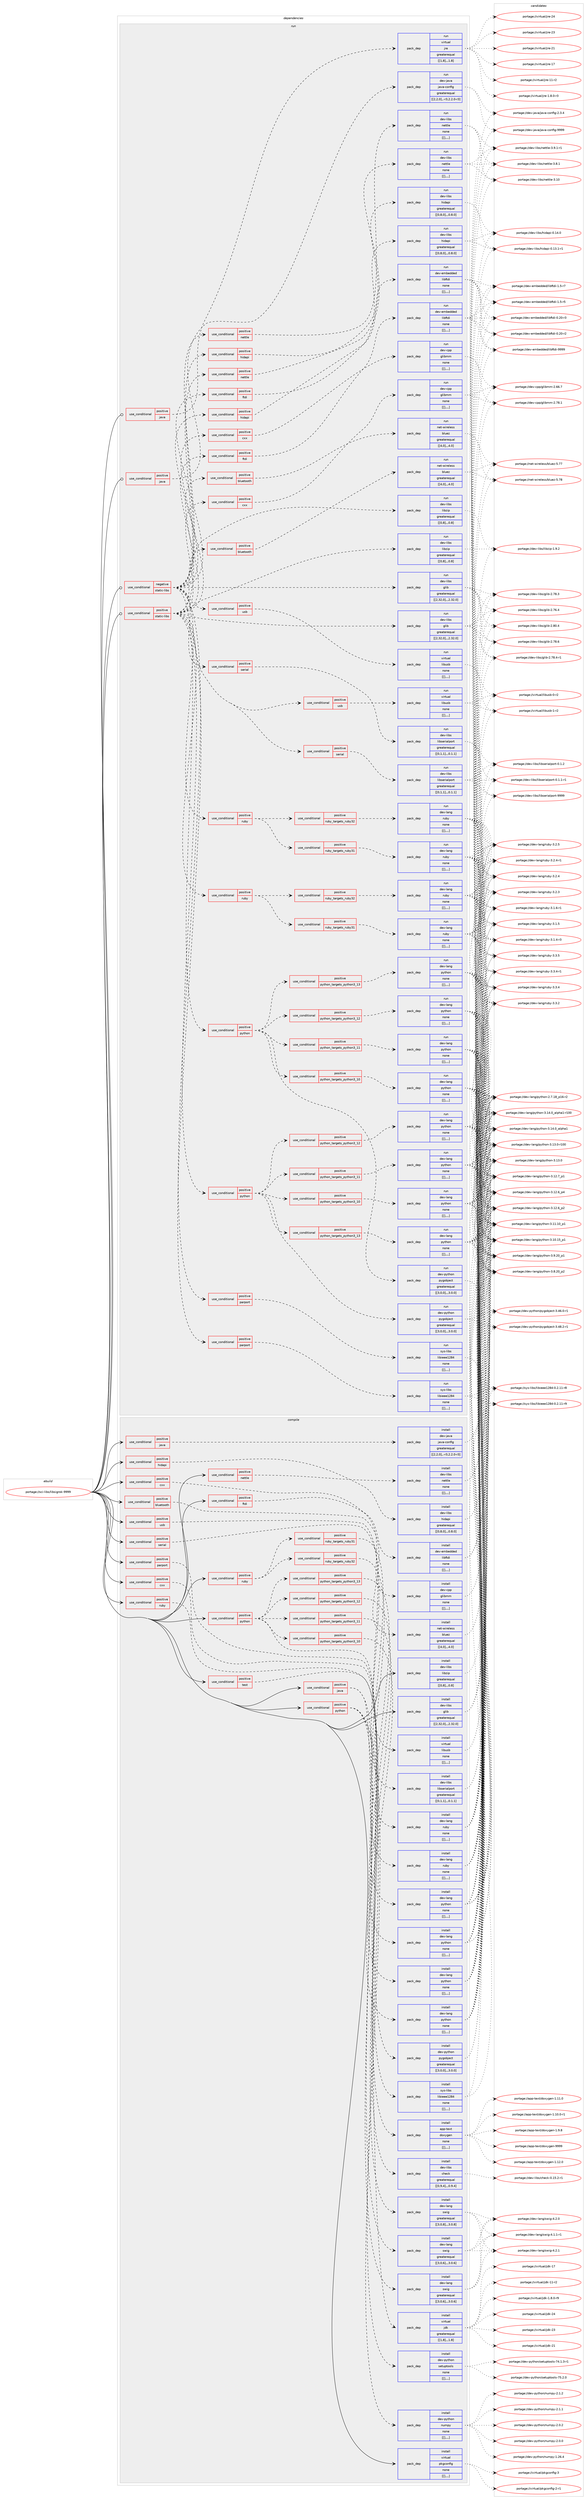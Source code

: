 digraph prolog {

# *************
# Graph options
# *************

newrank=true;
concentrate=true;
compound=true;
graph [rankdir=LR,fontname=Helvetica,fontsize=10,ranksep=1.5];#, ranksep=2.5, nodesep=0.2];
edge  [arrowhead=vee];
node  [fontname=Helvetica,fontsize=10];

# **********
# The ebuild
# **********

subgraph cluster_leftcol {
color=gray;
label=<<i>ebuild</i>>;
id [label="portage://sci-libs/libsigrok-9999", color=red, width=4, href="../sci-libs/libsigrok-9999.svg"];
}

# ****************
# The dependencies
# ****************

subgraph cluster_midcol {
color=gray;
label=<<i>dependencies</i>>;
subgraph cluster_compile {
fillcolor="#eeeeee";
style=filled;
label=<<i>compile</i>>;
subgraph cond112604 {
dependency424696 [label=<<TABLE BORDER="0" CELLBORDER="1" CELLSPACING="0" CELLPADDING="4"><TR><TD ROWSPAN="3" CELLPADDING="10">use_conditional</TD></TR><TR><TD>positive</TD></TR><TR><TD>bluetooth</TD></TR></TABLE>>, shape=none, color=red];
subgraph pack308960 {
dependency424739 [label=<<TABLE BORDER="0" CELLBORDER="1" CELLSPACING="0" CELLPADDING="4" WIDTH="220"><TR><TD ROWSPAN="6" CELLPADDING="30">pack_dep</TD></TR><TR><TD WIDTH="110">install</TD></TR><TR><TD>net-wireless</TD></TR><TR><TD>bluez</TD></TR><TR><TD>greaterequal</TD></TR><TR><TD>[[4,0],,,4.0]</TD></TR></TABLE>>, shape=none, color=blue];
}
dependency424696:e -> dependency424739:w [weight=20,style="dashed",arrowhead="vee"];
}
id:e -> dependency424696:w [weight=20,style="solid",arrowhead="vee"];
subgraph cond112627 {
dependency424745 [label=<<TABLE BORDER="0" CELLBORDER="1" CELLSPACING="0" CELLPADDING="4"><TR><TD ROWSPAN="3" CELLPADDING="10">use_conditional</TD></TR><TR><TD>positive</TD></TR><TR><TD>cxx</TD></TR></TABLE>>, shape=none, color=red];
subgraph pack309000 {
dependency424809 [label=<<TABLE BORDER="0" CELLBORDER="1" CELLSPACING="0" CELLPADDING="4" WIDTH="220"><TR><TD ROWSPAN="6" CELLPADDING="30">pack_dep</TD></TR><TR><TD WIDTH="110">install</TD></TR><TR><TD>app-text</TD></TR><TR><TD>doxygen</TD></TR><TR><TD>none</TD></TR><TR><TD>[[],,,,]</TD></TR></TABLE>>, shape=none, color=blue];
}
dependency424745:e -> dependency424809:w [weight=20,style="dashed",arrowhead="vee"];
}
id:e -> dependency424745:w [weight=20,style="solid",arrowhead="vee"];
subgraph cond112655 {
dependency424854 [label=<<TABLE BORDER="0" CELLBORDER="1" CELLSPACING="0" CELLPADDING="4"><TR><TD ROWSPAN="3" CELLPADDING="10">use_conditional</TD></TR><TR><TD>positive</TD></TR><TR><TD>cxx</TD></TR></TABLE>>, shape=none, color=red];
subgraph pack309077 {
dependency424881 [label=<<TABLE BORDER="0" CELLBORDER="1" CELLSPACING="0" CELLPADDING="4" WIDTH="220"><TR><TD ROWSPAN="6" CELLPADDING="30">pack_dep</TD></TR><TR><TD WIDTH="110">install</TD></TR><TR><TD>dev-cpp</TD></TR><TR><TD>glibmm</TD></TR><TR><TD>none</TD></TR><TR><TD>[[],,,,]</TD></TR></TABLE>>, shape=none, color=blue];
}
dependency424854:e -> dependency424881:w [weight=20,style="dashed",arrowhead="vee"];
}
id:e -> dependency424854:w [weight=20,style="solid",arrowhead="vee"];
subgraph cond112676 {
dependency424928 [label=<<TABLE BORDER="0" CELLBORDER="1" CELLSPACING="0" CELLPADDING="4"><TR><TD ROWSPAN="3" CELLPADDING="10">use_conditional</TD></TR><TR><TD>positive</TD></TR><TR><TD>ftdi</TD></TR></TABLE>>, shape=none, color=red];
subgraph pack309117 {
dependency424990 [label=<<TABLE BORDER="0" CELLBORDER="1" CELLSPACING="0" CELLPADDING="4" WIDTH="220"><TR><TD ROWSPAN="6" CELLPADDING="30">pack_dep</TD></TR><TR><TD WIDTH="110">install</TD></TR><TR><TD>dev-embedded</TD></TR><TR><TD>libftdi</TD></TR><TR><TD>none</TD></TR><TR><TD>[[],,,,]</TD></TR></TABLE>>, shape=none, color=blue];
}
dependency424928:e -> dependency424990:w [weight=20,style="dashed",arrowhead="vee"];
}
id:e -> dependency424928:w [weight=20,style="solid",arrowhead="vee"];
subgraph cond112716 {
dependency425021 [label=<<TABLE BORDER="0" CELLBORDER="1" CELLSPACING="0" CELLPADDING="4"><TR><TD ROWSPAN="3" CELLPADDING="10">use_conditional</TD></TR><TR><TD>positive</TD></TR><TR><TD>hidapi</TD></TR></TABLE>>, shape=none, color=red];
subgraph pack309194 {
dependency425087 [label=<<TABLE BORDER="0" CELLBORDER="1" CELLSPACING="0" CELLPADDING="4" WIDTH="220"><TR><TD ROWSPAN="6" CELLPADDING="30">pack_dep</TD></TR><TR><TD WIDTH="110">install</TD></TR><TR><TD>dev-libs</TD></TR><TR><TD>hidapi</TD></TR><TR><TD>greaterequal</TD></TR><TR><TD>[[0,8,0],,,0.8.0]</TD></TR></TABLE>>, shape=none, color=blue];
}
dependency425021:e -> dependency425087:w [weight=20,style="dashed",arrowhead="vee"];
}
id:e -> dependency425021:w [weight=20,style="solid",arrowhead="vee"];
subgraph cond112759 {
dependency425139 [label=<<TABLE BORDER="0" CELLBORDER="1" CELLSPACING="0" CELLPADDING="4"><TR><TD ROWSPAN="3" CELLPADDING="10">use_conditional</TD></TR><TR><TD>positive</TD></TR><TR><TD>java</TD></TR></TABLE>>, shape=none, color=red];
subgraph pack309244 {
dependency425203 [label=<<TABLE BORDER="0" CELLBORDER="1" CELLSPACING="0" CELLPADDING="4" WIDTH="220"><TR><TD ROWSPAN="6" CELLPADDING="30">pack_dep</TD></TR><TR><TD WIDTH="110">install</TD></TR><TR><TD>dev-java</TD></TR><TR><TD>java-config</TD></TR><TR><TD>greaterequal</TD></TR><TR><TD>[[2,2,0],,-r3,2.2.0-r3]</TD></TR></TABLE>>, shape=none, color=blue];
}
dependency425139:e -> dependency425203:w [weight=20,style="dashed",arrowhead="vee"];
}
id:e -> dependency425139:w [weight=20,style="solid",arrowhead="vee"];
subgraph cond112794 {
dependency425230 [label=<<TABLE BORDER="0" CELLBORDER="1" CELLSPACING="0" CELLPADDING="4"><TR><TD ROWSPAN="3" CELLPADDING="10">use_conditional</TD></TR><TR><TD>positive</TD></TR><TR><TD>java</TD></TR></TABLE>>, shape=none, color=red];
subgraph pack309324 {
dependency425252 [label=<<TABLE BORDER="0" CELLBORDER="1" CELLSPACING="0" CELLPADDING="4" WIDTH="220"><TR><TD ROWSPAN="6" CELLPADDING="30">pack_dep</TD></TR><TR><TD WIDTH="110">install</TD></TR><TR><TD>dev-lang</TD></TR><TR><TD>swig</TD></TR><TR><TD>greaterequal</TD></TR><TR><TD>[[3,0,6],,,3.0.6]</TD></TR></TABLE>>, shape=none, color=blue];
}
dependency425230:e -> dependency425252:w [weight=20,style="dashed",arrowhead="vee"];
subgraph pack309329 {
dependency425257 [label=<<TABLE BORDER="0" CELLBORDER="1" CELLSPACING="0" CELLPADDING="4" WIDTH="220"><TR><TD ROWSPAN="6" CELLPADDING="30">pack_dep</TD></TR><TR><TD WIDTH="110">install</TD></TR><TR><TD>virtual</TD></TR><TR><TD>jdk</TD></TR><TR><TD>greaterequal</TD></TR><TR><TD>[[1,8],,,1.8]</TD></TR></TABLE>>, shape=none, color=blue];
}
dependency425230:e -> dependency425257:w [weight=20,style="dashed",arrowhead="vee"];
}
id:e -> dependency425230:w [weight=20,style="solid",arrowhead="vee"];
subgraph cond112805 {
dependency425285 [label=<<TABLE BORDER="0" CELLBORDER="1" CELLSPACING="0" CELLPADDING="4"><TR><TD ROWSPAN="3" CELLPADDING="10">use_conditional</TD></TR><TR><TD>positive</TD></TR><TR><TD>nettle</TD></TR></TABLE>>, shape=none, color=red];
subgraph pack309371 {
dependency425381 [label=<<TABLE BORDER="0" CELLBORDER="1" CELLSPACING="0" CELLPADDING="4" WIDTH="220"><TR><TD ROWSPAN="6" CELLPADDING="30">pack_dep</TD></TR><TR><TD WIDTH="110">install</TD></TR><TR><TD>dev-libs</TD></TR><TR><TD>nettle</TD></TR><TR><TD>none</TD></TR><TR><TD>[[],,,,]</TD></TR></TABLE>>, shape=none, color=blue];
}
dependency425285:e -> dependency425381:w [weight=20,style="dashed",arrowhead="vee"];
}
id:e -> dependency425285:w [weight=20,style="solid",arrowhead="vee"];
subgraph cond112841 {
dependency425402 [label=<<TABLE BORDER="0" CELLBORDER="1" CELLSPACING="0" CELLPADDING="4"><TR><TD ROWSPAN="3" CELLPADDING="10">use_conditional</TD></TR><TR><TD>positive</TD></TR><TR><TD>parport</TD></TR></TABLE>>, shape=none, color=red];
subgraph pack309447 {
dependency425444 [label=<<TABLE BORDER="0" CELLBORDER="1" CELLSPACING="0" CELLPADDING="4" WIDTH="220"><TR><TD ROWSPAN="6" CELLPADDING="30">pack_dep</TD></TR><TR><TD WIDTH="110">install</TD></TR><TR><TD>sys-libs</TD></TR><TR><TD>libieee1284</TD></TR><TR><TD>none</TD></TR><TR><TD>[[],,,,]</TD></TR></TABLE>>, shape=none, color=blue];
}
dependency425402:e -> dependency425444:w [weight=20,style="dashed",arrowhead="vee"];
}
id:e -> dependency425402:w [weight=20,style="solid",arrowhead="vee"];
subgraph cond112878 {
dependency425555 [label=<<TABLE BORDER="0" CELLBORDER="1" CELLSPACING="0" CELLPADDING="4"><TR><TD ROWSPAN="3" CELLPADDING="10">use_conditional</TD></TR><TR><TD>positive</TD></TR><TR><TD>python</TD></TR></TABLE>>, shape=none, color=red];
subgraph cond112902 {
dependency425643 [label=<<TABLE BORDER="0" CELLBORDER="1" CELLSPACING="0" CELLPADDING="4"><TR><TD ROWSPAN="3" CELLPADDING="10">use_conditional</TD></TR><TR><TD>positive</TD></TR><TR><TD>python_targets_python3_10</TD></TR></TABLE>>, shape=none, color=red];
subgraph pack309597 {
dependency425663 [label=<<TABLE BORDER="0" CELLBORDER="1" CELLSPACING="0" CELLPADDING="4" WIDTH="220"><TR><TD ROWSPAN="6" CELLPADDING="30">pack_dep</TD></TR><TR><TD WIDTH="110">install</TD></TR><TR><TD>dev-lang</TD></TR><TR><TD>python</TD></TR><TR><TD>none</TD></TR><TR><TD>[[],,,,]</TD></TR></TABLE>>, shape=none, color=blue];
}
dependency425643:e -> dependency425663:w [weight=20,style="dashed",arrowhead="vee"];
}
dependency425555:e -> dependency425643:w [weight=20,style="dashed",arrowhead="vee"];
subgraph cond112926 {
dependency425711 [label=<<TABLE BORDER="0" CELLBORDER="1" CELLSPACING="0" CELLPADDING="4"><TR><TD ROWSPAN="3" CELLPADDING="10">use_conditional</TD></TR><TR><TD>positive</TD></TR><TR><TD>python_targets_python3_11</TD></TR></TABLE>>, shape=none, color=red];
subgraph pack309651 {
dependency425757 [label=<<TABLE BORDER="0" CELLBORDER="1" CELLSPACING="0" CELLPADDING="4" WIDTH="220"><TR><TD ROWSPAN="6" CELLPADDING="30">pack_dep</TD></TR><TR><TD WIDTH="110">install</TD></TR><TR><TD>dev-lang</TD></TR><TR><TD>python</TD></TR><TR><TD>none</TD></TR><TR><TD>[[],,,,]</TD></TR></TABLE>>, shape=none, color=blue];
}
dependency425711:e -> dependency425757:w [weight=20,style="dashed",arrowhead="vee"];
}
dependency425555:e -> dependency425711:w [weight=20,style="dashed",arrowhead="vee"];
subgraph cond112967 {
dependency425814 [label=<<TABLE BORDER="0" CELLBORDER="1" CELLSPACING="0" CELLPADDING="4"><TR><TD ROWSPAN="3" CELLPADDING="10">use_conditional</TD></TR><TR><TD>positive</TD></TR><TR><TD>python_targets_python3_12</TD></TR></TABLE>>, shape=none, color=red];
subgraph pack309712 {
dependency425815 [label=<<TABLE BORDER="0" CELLBORDER="1" CELLSPACING="0" CELLPADDING="4" WIDTH="220"><TR><TD ROWSPAN="6" CELLPADDING="30">pack_dep</TD></TR><TR><TD WIDTH="110">install</TD></TR><TR><TD>dev-lang</TD></TR><TR><TD>python</TD></TR><TR><TD>none</TD></TR><TR><TD>[[],,,,]</TD></TR></TABLE>>, shape=none, color=blue];
}
dependency425814:e -> dependency425815:w [weight=20,style="dashed",arrowhead="vee"];
}
dependency425555:e -> dependency425814:w [weight=20,style="dashed",arrowhead="vee"];
subgraph cond112982 {
dependency425862 [label=<<TABLE BORDER="0" CELLBORDER="1" CELLSPACING="0" CELLPADDING="4"><TR><TD ROWSPAN="3" CELLPADDING="10">use_conditional</TD></TR><TR><TD>positive</TD></TR><TR><TD>python_targets_python3_13</TD></TR></TABLE>>, shape=none, color=red];
subgraph pack309741 {
dependency425933 [label=<<TABLE BORDER="0" CELLBORDER="1" CELLSPACING="0" CELLPADDING="4" WIDTH="220"><TR><TD ROWSPAN="6" CELLPADDING="30">pack_dep</TD></TR><TR><TD WIDTH="110">install</TD></TR><TR><TD>dev-lang</TD></TR><TR><TD>python</TD></TR><TR><TD>none</TD></TR><TR><TD>[[],,,,]</TD></TR></TABLE>>, shape=none, color=blue];
}
dependency425862:e -> dependency425933:w [weight=20,style="dashed",arrowhead="vee"];
}
dependency425555:e -> dependency425862:w [weight=20,style="dashed",arrowhead="vee"];
subgraph pack309807 {
dependency425987 [label=<<TABLE BORDER="0" CELLBORDER="1" CELLSPACING="0" CELLPADDING="4" WIDTH="220"><TR><TD ROWSPAN="6" CELLPADDING="30">pack_dep</TD></TR><TR><TD WIDTH="110">install</TD></TR><TR><TD>dev-python</TD></TR><TR><TD>pygobject</TD></TR><TR><TD>greaterequal</TD></TR><TR><TD>[[3,0,0],,,3.0.0]</TD></TR></TABLE>>, shape=none, color=blue];
}
dependency425555:e -> dependency425987:w [weight=20,style="dashed",arrowhead="vee"];
}
id:e -> dependency425555:w [weight=20,style="solid",arrowhead="vee"];
subgraph cond113039 {
dependency426029 [label=<<TABLE BORDER="0" CELLBORDER="1" CELLSPACING="0" CELLPADDING="4"><TR><TD ROWSPAN="3" CELLPADDING="10">use_conditional</TD></TR><TR><TD>positive</TD></TR><TR><TD>python</TD></TR></TABLE>>, shape=none, color=red];
subgraph pack309860 {
dependency426101 [label=<<TABLE BORDER="0" CELLBORDER="1" CELLSPACING="0" CELLPADDING="4" WIDTH="220"><TR><TD ROWSPAN="6" CELLPADDING="30">pack_dep</TD></TR><TR><TD WIDTH="110">install</TD></TR><TR><TD>dev-lang</TD></TR><TR><TD>swig</TD></TR><TR><TD>greaterequal</TD></TR><TR><TD>[[3,0,6],,,3.0.6]</TD></TR></TABLE>>, shape=none, color=blue];
}
dependency426029:e -> dependency426101:w [weight=20,style="dashed",arrowhead="vee"];
subgraph pack309905 {
dependency426123 [label=<<TABLE BORDER="0" CELLBORDER="1" CELLSPACING="0" CELLPADDING="4" WIDTH="220"><TR><TD ROWSPAN="6" CELLPADDING="30">pack_dep</TD></TR><TR><TD WIDTH="110">install</TD></TR><TR><TD>dev-python</TD></TR><TR><TD>numpy</TD></TR><TR><TD>none</TD></TR><TR><TD>[[],,,,]</TD></TR></TABLE>>, shape=none, color=blue];
}
dependency426029:e -> dependency426123:w [weight=20,style="dashed",arrowhead="vee"];
subgraph pack309919 {
dependency426151 [label=<<TABLE BORDER="0" CELLBORDER="1" CELLSPACING="0" CELLPADDING="4" WIDTH="220"><TR><TD ROWSPAN="6" CELLPADDING="30">pack_dep</TD></TR><TR><TD WIDTH="110">install</TD></TR><TR><TD>dev-python</TD></TR><TR><TD>setuptools</TD></TR><TR><TD>none</TD></TR><TR><TD>[[],,,,]</TD></TR></TABLE>>, shape=none, color=blue];
}
dependency426029:e -> dependency426151:w [weight=20,style="dashed",arrowhead="vee"];
}
id:e -> dependency426029:w [weight=20,style="solid",arrowhead="vee"];
subgraph cond113096 {
dependency426190 [label=<<TABLE BORDER="0" CELLBORDER="1" CELLSPACING="0" CELLPADDING="4"><TR><TD ROWSPAN="3" CELLPADDING="10">use_conditional</TD></TR><TR><TD>positive</TD></TR><TR><TD>ruby</TD></TR></TABLE>>, shape=none, color=red];
subgraph cond113103 {
dependency426192 [label=<<TABLE BORDER="0" CELLBORDER="1" CELLSPACING="0" CELLPADDING="4"><TR><TD ROWSPAN="3" CELLPADDING="10">use_conditional</TD></TR><TR><TD>positive</TD></TR><TR><TD>ruby_targets_ruby31</TD></TR></TABLE>>, shape=none, color=red];
subgraph pack309965 {
dependency426229 [label=<<TABLE BORDER="0" CELLBORDER="1" CELLSPACING="0" CELLPADDING="4" WIDTH="220"><TR><TD ROWSPAN="6" CELLPADDING="30">pack_dep</TD></TR><TR><TD WIDTH="110">install</TD></TR><TR><TD>dev-lang</TD></TR><TR><TD>ruby</TD></TR><TR><TD>none</TD></TR><TR><TD>[[],,,,]</TD></TR></TABLE>>, shape=none, color=blue];
}
dependency426192:e -> dependency426229:w [weight=20,style="dashed",arrowhead="vee"];
}
dependency426190:e -> dependency426192:w [weight=20,style="dashed",arrowhead="vee"];
subgraph cond113138 {
dependency426280 [label=<<TABLE BORDER="0" CELLBORDER="1" CELLSPACING="0" CELLPADDING="4"><TR><TD ROWSPAN="3" CELLPADDING="10">use_conditional</TD></TR><TR><TD>positive</TD></TR><TR><TD>ruby_targets_ruby32</TD></TR></TABLE>>, shape=none, color=red];
subgraph pack310011 {
dependency426302 [label=<<TABLE BORDER="0" CELLBORDER="1" CELLSPACING="0" CELLPADDING="4" WIDTH="220"><TR><TD ROWSPAN="6" CELLPADDING="30">pack_dep</TD></TR><TR><TD WIDTH="110">install</TD></TR><TR><TD>dev-lang</TD></TR><TR><TD>ruby</TD></TR><TR><TD>none</TD></TR><TR><TD>[[],,,,]</TD></TR></TABLE>>, shape=none, color=blue];
}
dependency426280:e -> dependency426302:w [weight=20,style="dashed",arrowhead="vee"];
}
dependency426190:e -> dependency426280:w [weight=20,style="dashed",arrowhead="vee"];
}
id:e -> dependency426190:w [weight=20,style="solid",arrowhead="vee"];
subgraph cond113161 {
dependency426365 [label=<<TABLE BORDER="0" CELLBORDER="1" CELLSPACING="0" CELLPADDING="4"><TR><TD ROWSPAN="3" CELLPADDING="10">use_conditional</TD></TR><TR><TD>positive</TD></TR><TR><TD>ruby</TD></TR></TABLE>>, shape=none, color=red];
subgraph pack310083 {
dependency426387 [label=<<TABLE BORDER="0" CELLBORDER="1" CELLSPACING="0" CELLPADDING="4" WIDTH="220"><TR><TD ROWSPAN="6" CELLPADDING="30">pack_dep</TD></TR><TR><TD WIDTH="110">install</TD></TR><TR><TD>dev-lang</TD></TR><TR><TD>swig</TD></TR><TR><TD>greaterequal</TD></TR><TR><TD>[[3,0,8],,,3.0.8]</TD></TR></TABLE>>, shape=none, color=blue];
}
dependency426365:e -> dependency426387:w [weight=20,style="dashed",arrowhead="vee"];
}
id:e -> dependency426365:w [weight=20,style="solid",arrowhead="vee"];
subgraph cond113184 {
dependency426451 [label=<<TABLE BORDER="0" CELLBORDER="1" CELLSPACING="0" CELLPADDING="4"><TR><TD ROWSPAN="3" CELLPADDING="10">use_conditional</TD></TR><TR><TD>positive</TD></TR><TR><TD>serial</TD></TR></TABLE>>, shape=none, color=red];
subgraph pack310127 {
dependency426454 [label=<<TABLE BORDER="0" CELLBORDER="1" CELLSPACING="0" CELLPADDING="4" WIDTH="220"><TR><TD ROWSPAN="6" CELLPADDING="30">pack_dep</TD></TR><TR><TD WIDTH="110">install</TD></TR><TR><TD>dev-libs</TD></TR><TR><TD>libserialport</TD></TR><TR><TD>greaterequal</TD></TR><TR><TD>[[0,1,1],,,0.1.1]</TD></TR></TABLE>>, shape=none, color=blue];
}
dependency426451:e -> dependency426454:w [weight=20,style="dashed",arrowhead="vee"];
}
id:e -> dependency426451:w [weight=20,style="solid",arrowhead="vee"];
subgraph cond113223 {
dependency426557 [label=<<TABLE BORDER="0" CELLBORDER="1" CELLSPACING="0" CELLPADDING="4"><TR><TD ROWSPAN="3" CELLPADDING="10">use_conditional</TD></TR><TR><TD>positive</TD></TR><TR><TD>test</TD></TR></TABLE>>, shape=none, color=red];
subgraph pack310197 {
dependency426584 [label=<<TABLE BORDER="0" CELLBORDER="1" CELLSPACING="0" CELLPADDING="4" WIDTH="220"><TR><TD ROWSPAN="6" CELLPADDING="30">pack_dep</TD></TR><TR><TD WIDTH="110">install</TD></TR><TR><TD>dev-libs</TD></TR><TR><TD>check</TD></TR><TR><TD>greaterequal</TD></TR><TR><TD>[[0,9,4],,,0.9.4]</TD></TR></TABLE>>, shape=none, color=blue];
}
dependency426557:e -> dependency426584:w [weight=20,style="dashed",arrowhead="vee"];
}
id:e -> dependency426557:w [weight=20,style="solid",arrowhead="vee"];
subgraph cond113246 {
dependency426647 [label=<<TABLE BORDER="0" CELLBORDER="1" CELLSPACING="0" CELLPADDING="4"><TR><TD ROWSPAN="3" CELLPADDING="10">use_conditional</TD></TR><TR><TD>positive</TD></TR><TR><TD>usb</TD></TR></TABLE>>, shape=none, color=red];
subgraph pack310252 {
dependency426649 [label=<<TABLE BORDER="0" CELLBORDER="1" CELLSPACING="0" CELLPADDING="4" WIDTH="220"><TR><TD ROWSPAN="6" CELLPADDING="30">pack_dep</TD></TR><TR><TD WIDTH="110">install</TD></TR><TR><TD>virtual</TD></TR><TR><TD>libusb</TD></TR><TR><TD>none</TD></TR><TR><TD>[[],,,,]</TD></TR></TABLE>>, shape=none, color=blue];
}
dependency426647:e -> dependency426649:w [weight=20,style="dashed",arrowhead="vee"];
}
id:e -> dependency426647:w [weight=20,style="solid",arrowhead="vee"];
subgraph pack310257 {
dependency426674 [label=<<TABLE BORDER="0" CELLBORDER="1" CELLSPACING="0" CELLPADDING="4" WIDTH="220"><TR><TD ROWSPAN="6" CELLPADDING="30">pack_dep</TD></TR><TR><TD WIDTH="110">install</TD></TR><TR><TD>dev-libs</TD></TR><TR><TD>glib</TD></TR><TR><TD>greaterequal</TD></TR><TR><TD>[[2,32,0],,,2.32.0]</TD></TR></TABLE>>, shape=none, color=blue];
}
id:e -> dependency426674:w [weight=20,style="solid",arrowhead="vee"];
subgraph pack310268 {
dependency426727 [label=<<TABLE BORDER="0" CELLBORDER="1" CELLSPACING="0" CELLPADDING="4" WIDTH="220"><TR><TD ROWSPAN="6" CELLPADDING="30">pack_dep</TD></TR><TR><TD WIDTH="110">install</TD></TR><TR><TD>dev-libs</TD></TR><TR><TD>libzip</TD></TR><TR><TD>greaterequal</TD></TR><TR><TD>[[0,8],,,0.8]</TD></TR></TABLE>>, shape=none, color=blue];
}
id:e -> dependency426727:w [weight=20,style="solid",arrowhead="vee"];
subgraph pack310317 {
dependency426751 [label=<<TABLE BORDER="0" CELLBORDER="1" CELLSPACING="0" CELLPADDING="4" WIDTH="220"><TR><TD ROWSPAN="6" CELLPADDING="30">pack_dep</TD></TR><TR><TD WIDTH="110">install</TD></TR><TR><TD>virtual</TD></TR><TR><TD>pkgconfig</TD></TR><TR><TD>none</TD></TR><TR><TD>[[],,,,]</TD></TR></TABLE>>, shape=none, color=blue];
}
id:e -> dependency426751:w [weight=20,style="solid",arrowhead="vee"];
}
subgraph cluster_compileandrun {
fillcolor="#eeeeee";
style=filled;
label=<<i>compile and run</i>>;
}
subgraph cluster_run {
fillcolor="#eeeeee";
style=filled;
label=<<i>run</i>>;
subgraph cond113308 {
dependency426836 [label=<<TABLE BORDER="0" CELLBORDER="1" CELLSPACING="0" CELLPADDING="4"><TR><TD ROWSPAN="3" CELLPADDING="10">use_conditional</TD></TR><TR><TD>negative</TD></TR><TR><TD>static-libs</TD></TR></TABLE>>, shape=none, color=red];
subgraph pack310377 {
dependency426860 [label=<<TABLE BORDER="0" CELLBORDER="1" CELLSPACING="0" CELLPADDING="4" WIDTH="220"><TR><TD ROWSPAN="6" CELLPADDING="30">pack_dep</TD></TR><TR><TD WIDTH="110">run</TD></TR><TR><TD>dev-libs</TD></TR><TR><TD>glib</TD></TR><TR><TD>greaterequal</TD></TR><TR><TD>[[2,32,0],,,2.32.0]</TD></TR></TABLE>>, shape=none, color=blue];
}
dependency426836:e -> dependency426860:w [weight=20,style="dashed",arrowhead="vee"];
subgraph pack310389 {
dependency426864 [label=<<TABLE BORDER="0" CELLBORDER="1" CELLSPACING="0" CELLPADDING="4" WIDTH="220"><TR><TD ROWSPAN="6" CELLPADDING="30">pack_dep</TD></TR><TR><TD WIDTH="110">run</TD></TR><TR><TD>dev-libs</TD></TR><TR><TD>libzip</TD></TR><TR><TD>greaterequal</TD></TR><TR><TD>[[0,8],,,0.8]</TD></TR></TABLE>>, shape=none, color=blue];
}
dependency426836:e -> dependency426864:w [weight=20,style="dashed",arrowhead="vee"];
subgraph cond113340 {
dependency426884 [label=<<TABLE BORDER="0" CELLBORDER="1" CELLSPACING="0" CELLPADDING="4"><TR><TD ROWSPAN="3" CELLPADDING="10">use_conditional</TD></TR><TR><TD>positive</TD></TR><TR><TD>bluetooth</TD></TR></TABLE>>, shape=none, color=red];
subgraph pack310404 {
dependency426886 [label=<<TABLE BORDER="0" CELLBORDER="1" CELLSPACING="0" CELLPADDING="4" WIDTH="220"><TR><TD ROWSPAN="6" CELLPADDING="30">pack_dep</TD></TR><TR><TD WIDTH="110">run</TD></TR><TR><TD>net-wireless</TD></TR><TR><TD>bluez</TD></TR><TR><TD>greaterequal</TD></TR><TR><TD>[[4,0],,,4.0]</TD></TR></TABLE>>, shape=none, color=blue];
}
dependency426884:e -> dependency426886:w [weight=20,style="dashed",arrowhead="vee"];
}
dependency426836:e -> dependency426884:w [weight=20,style="dashed",arrowhead="vee"];
subgraph cond113353 {
dependency426945 [label=<<TABLE BORDER="0" CELLBORDER="1" CELLSPACING="0" CELLPADDING="4"><TR><TD ROWSPAN="3" CELLPADDING="10">use_conditional</TD></TR><TR><TD>positive</TD></TR><TR><TD>cxx</TD></TR></TABLE>>, shape=none, color=red];
subgraph pack310452 {
dependency426977 [label=<<TABLE BORDER="0" CELLBORDER="1" CELLSPACING="0" CELLPADDING="4" WIDTH="220"><TR><TD ROWSPAN="6" CELLPADDING="30">pack_dep</TD></TR><TR><TD WIDTH="110">run</TD></TR><TR><TD>dev-cpp</TD></TR><TR><TD>glibmm</TD></TR><TR><TD>none</TD></TR><TR><TD>[[],,,,]</TD></TR></TABLE>>, shape=none, color=blue];
}
dependency426945:e -> dependency426977:w [weight=20,style="dashed",arrowhead="vee"];
}
dependency426836:e -> dependency426945:w [weight=20,style="dashed",arrowhead="vee"];
subgraph cond113396 {
dependency427044 [label=<<TABLE BORDER="0" CELLBORDER="1" CELLSPACING="0" CELLPADDING="4"><TR><TD ROWSPAN="3" CELLPADDING="10">use_conditional</TD></TR><TR><TD>positive</TD></TR><TR><TD>ftdi</TD></TR></TABLE>>, shape=none, color=red];
subgraph pack310503 {
dependency427062 [label=<<TABLE BORDER="0" CELLBORDER="1" CELLSPACING="0" CELLPADDING="4" WIDTH="220"><TR><TD ROWSPAN="6" CELLPADDING="30">pack_dep</TD></TR><TR><TD WIDTH="110">run</TD></TR><TR><TD>dev-embedded</TD></TR><TR><TD>libftdi</TD></TR><TR><TD>none</TD></TR><TR><TD>[[],,,,]</TD></TR></TABLE>>, shape=none, color=blue];
}
dependency427044:e -> dependency427062:w [weight=20,style="dashed",arrowhead="vee"];
}
dependency426836:e -> dependency427044:w [weight=20,style="dashed",arrowhead="vee"];
subgraph cond113431 {
dependency427114 [label=<<TABLE BORDER="0" CELLBORDER="1" CELLSPACING="0" CELLPADDING="4"><TR><TD ROWSPAN="3" CELLPADDING="10">use_conditional</TD></TR><TR><TD>positive</TD></TR><TR><TD>hidapi</TD></TR></TABLE>>, shape=none, color=red];
subgraph pack310546 {
dependency427118 [label=<<TABLE BORDER="0" CELLBORDER="1" CELLSPACING="0" CELLPADDING="4" WIDTH="220"><TR><TD ROWSPAN="6" CELLPADDING="30">pack_dep</TD></TR><TR><TD WIDTH="110">run</TD></TR><TR><TD>dev-libs</TD></TR><TR><TD>hidapi</TD></TR><TR><TD>greaterequal</TD></TR><TR><TD>[[0,8,0],,,0.8.0]</TD></TR></TABLE>>, shape=none, color=blue];
}
dependency427114:e -> dependency427118:w [weight=20,style="dashed",arrowhead="vee"];
}
dependency426836:e -> dependency427114:w [weight=20,style="dashed",arrowhead="vee"];
subgraph cond113457 {
dependency427188 [label=<<TABLE BORDER="0" CELLBORDER="1" CELLSPACING="0" CELLPADDING="4"><TR><TD ROWSPAN="3" CELLPADDING="10">use_conditional</TD></TR><TR><TD>positive</TD></TR><TR><TD>nettle</TD></TR></TABLE>>, shape=none, color=red];
subgraph pack310599 {
dependency427190 [label=<<TABLE BORDER="0" CELLBORDER="1" CELLSPACING="0" CELLPADDING="4" WIDTH="220"><TR><TD ROWSPAN="6" CELLPADDING="30">pack_dep</TD></TR><TR><TD WIDTH="110">run</TD></TR><TR><TD>dev-libs</TD></TR><TR><TD>nettle</TD></TR><TR><TD>none</TD></TR><TR><TD>[[],,,,]</TD></TR></TABLE>>, shape=none, color=blue];
}
dependency427188:e -> dependency427190:w [weight=20,style="dashed",arrowhead="vee"];
}
dependency426836:e -> dependency427188:w [weight=20,style="dashed",arrowhead="vee"];
subgraph cond113460 {
dependency427217 [label=<<TABLE BORDER="0" CELLBORDER="1" CELLSPACING="0" CELLPADDING="4"><TR><TD ROWSPAN="3" CELLPADDING="10">use_conditional</TD></TR><TR><TD>positive</TD></TR><TR><TD>parport</TD></TR></TABLE>>, shape=none, color=red];
subgraph pack310640 {
dependency427254 [label=<<TABLE BORDER="0" CELLBORDER="1" CELLSPACING="0" CELLPADDING="4" WIDTH="220"><TR><TD ROWSPAN="6" CELLPADDING="30">pack_dep</TD></TR><TR><TD WIDTH="110">run</TD></TR><TR><TD>sys-libs</TD></TR><TR><TD>libieee1284</TD></TR><TR><TD>none</TD></TR><TR><TD>[[],,,,]</TD></TR></TABLE>>, shape=none, color=blue];
}
dependency427217:e -> dependency427254:w [weight=20,style="dashed",arrowhead="vee"];
}
dependency426836:e -> dependency427217:w [weight=20,style="dashed",arrowhead="vee"];
subgraph cond113477 {
dependency427261 [label=<<TABLE BORDER="0" CELLBORDER="1" CELLSPACING="0" CELLPADDING="4"><TR><TD ROWSPAN="3" CELLPADDING="10">use_conditional</TD></TR><TR><TD>positive</TD></TR><TR><TD>python</TD></TR></TABLE>>, shape=none, color=red];
subgraph cond113478 {
dependency427266 [label=<<TABLE BORDER="0" CELLBORDER="1" CELLSPACING="0" CELLPADDING="4"><TR><TD ROWSPAN="3" CELLPADDING="10">use_conditional</TD></TR><TR><TD>positive</TD></TR><TR><TD>python_targets_python3_10</TD></TR></TABLE>>, shape=none, color=red];
subgraph pack310656 {
dependency427279 [label=<<TABLE BORDER="0" CELLBORDER="1" CELLSPACING="0" CELLPADDING="4" WIDTH="220"><TR><TD ROWSPAN="6" CELLPADDING="30">pack_dep</TD></TR><TR><TD WIDTH="110">run</TD></TR><TR><TD>dev-lang</TD></TR><TR><TD>python</TD></TR><TR><TD>none</TD></TR><TR><TD>[[],,,,]</TD></TR></TABLE>>, shape=none, color=blue];
}
dependency427266:e -> dependency427279:w [weight=20,style="dashed",arrowhead="vee"];
}
dependency427261:e -> dependency427266:w [weight=20,style="dashed",arrowhead="vee"];
subgraph cond113490 {
dependency427284 [label=<<TABLE BORDER="0" CELLBORDER="1" CELLSPACING="0" CELLPADDING="4"><TR><TD ROWSPAN="3" CELLPADDING="10">use_conditional</TD></TR><TR><TD>positive</TD></TR><TR><TD>python_targets_python3_11</TD></TR></TABLE>>, shape=none, color=red];
subgraph pack310662 {
dependency427288 [label=<<TABLE BORDER="0" CELLBORDER="1" CELLSPACING="0" CELLPADDING="4" WIDTH="220"><TR><TD ROWSPAN="6" CELLPADDING="30">pack_dep</TD></TR><TR><TD WIDTH="110">run</TD></TR><TR><TD>dev-lang</TD></TR><TR><TD>python</TD></TR><TR><TD>none</TD></TR><TR><TD>[[],,,,]</TD></TR></TABLE>>, shape=none, color=blue];
}
dependency427284:e -> dependency427288:w [weight=20,style="dashed",arrowhead="vee"];
}
dependency427261:e -> dependency427284:w [weight=20,style="dashed",arrowhead="vee"];
subgraph cond113492 {
dependency427293 [label=<<TABLE BORDER="0" CELLBORDER="1" CELLSPACING="0" CELLPADDING="4"><TR><TD ROWSPAN="3" CELLPADDING="10">use_conditional</TD></TR><TR><TD>positive</TD></TR><TR><TD>python_targets_python3_12</TD></TR></TABLE>>, shape=none, color=red];
subgraph pack310668 {
dependency427308 [label=<<TABLE BORDER="0" CELLBORDER="1" CELLSPACING="0" CELLPADDING="4" WIDTH="220"><TR><TD ROWSPAN="6" CELLPADDING="30">pack_dep</TD></TR><TR><TD WIDTH="110">run</TD></TR><TR><TD>dev-lang</TD></TR><TR><TD>python</TD></TR><TR><TD>none</TD></TR><TR><TD>[[],,,,]</TD></TR></TABLE>>, shape=none, color=blue];
}
dependency427293:e -> dependency427308:w [weight=20,style="dashed",arrowhead="vee"];
}
dependency427261:e -> dependency427293:w [weight=20,style="dashed",arrowhead="vee"];
subgraph cond113499 {
dependency427316 [label=<<TABLE BORDER="0" CELLBORDER="1" CELLSPACING="0" CELLPADDING="4"><TR><TD ROWSPAN="3" CELLPADDING="10">use_conditional</TD></TR><TR><TD>positive</TD></TR><TR><TD>python_targets_python3_13</TD></TR></TABLE>>, shape=none, color=red];
subgraph pack310689 {
dependency427354 [label=<<TABLE BORDER="0" CELLBORDER="1" CELLSPACING="0" CELLPADDING="4" WIDTH="220"><TR><TD ROWSPAN="6" CELLPADDING="30">pack_dep</TD></TR><TR><TD WIDTH="110">run</TD></TR><TR><TD>dev-lang</TD></TR><TR><TD>python</TD></TR><TR><TD>none</TD></TR><TR><TD>[[],,,,]</TD></TR></TABLE>>, shape=none, color=blue];
}
dependency427316:e -> dependency427354:w [weight=20,style="dashed",arrowhead="vee"];
}
dependency427261:e -> dependency427316:w [weight=20,style="dashed",arrowhead="vee"];
subgraph pack310708 {
dependency427375 [label=<<TABLE BORDER="0" CELLBORDER="1" CELLSPACING="0" CELLPADDING="4" WIDTH="220"><TR><TD ROWSPAN="6" CELLPADDING="30">pack_dep</TD></TR><TR><TD WIDTH="110">run</TD></TR><TR><TD>dev-python</TD></TR><TR><TD>pygobject</TD></TR><TR><TD>greaterequal</TD></TR><TR><TD>[[3,0,0],,,3.0.0]</TD></TR></TABLE>>, shape=none, color=blue];
}
dependency427261:e -> dependency427375:w [weight=20,style="dashed",arrowhead="vee"];
}
dependency426836:e -> dependency427261:w [weight=20,style="dashed",arrowhead="vee"];
subgraph cond113523 {
dependency427400 [label=<<TABLE BORDER="0" CELLBORDER="1" CELLSPACING="0" CELLPADDING="4"><TR><TD ROWSPAN="3" CELLPADDING="10">use_conditional</TD></TR><TR><TD>positive</TD></TR><TR><TD>ruby</TD></TR></TABLE>>, shape=none, color=red];
subgraph cond113530 {
dependency427418 [label=<<TABLE BORDER="0" CELLBORDER="1" CELLSPACING="0" CELLPADDING="4"><TR><TD ROWSPAN="3" CELLPADDING="10">use_conditional</TD></TR><TR><TD>positive</TD></TR><TR><TD>ruby_targets_ruby31</TD></TR></TABLE>>, shape=none, color=red];
subgraph pack310757 {
dependency427453 [label=<<TABLE BORDER="0" CELLBORDER="1" CELLSPACING="0" CELLPADDING="4" WIDTH="220"><TR><TD ROWSPAN="6" CELLPADDING="30">pack_dep</TD></TR><TR><TD WIDTH="110">run</TD></TR><TR><TD>dev-lang</TD></TR><TR><TD>ruby</TD></TR><TR><TD>none</TD></TR><TR><TD>[[],,,,]</TD></TR></TABLE>>, shape=none, color=blue];
}
dependency427418:e -> dependency427453:w [weight=20,style="dashed",arrowhead="vee"];
}
dependency427400:e -> dependency427418:w [weight=20,style="dashed",arrowhead="vee"];
subgraph cond113544 {
dependency427459 [label=<<TABLE BORDER="0" CELLBORDER="1" CELLSPACING="0" CELLPADDING="4"><TR><TD ROWSPAN="3" CELLPADDING="10">use_conditional</TD></TR><TR><TD>positive</TD></TR><TR><TD>ruby_targets_ruby32</TD></TR></TABLE>>, shape=none, color=red];
subgraph pack310772 {
dependency427490 [label=<<TABLE BORDER="0" CELLBORDER="1" CELLSPACING="0" CELLPADDING="4" WIDTH="220"><TR><TD ROWSPAN="6" CELLPADDING="30">pack_dep</TD></TR><TR><TD WIDTH="110">run</TD></TR><TR><TD>dev-lang</TD></TR><TR><TD>ruby</TD></TR><TR><TD>none</TD></TR><TR><TD>[[],,,,]</TD></TR></TABLE>>, shape=none, color=blue];
}
dependency427459:e -> dependency427490:w [weight=20,style="dashed",arrowhead="vee"];
}
dependency427400:e -> dependency427459:w [weight=20,style="dashed",arrowhead="vee"];
}
dependency426836:e -> dependency427400:w [weight=20,style="dashed",arrowhead="vee"];
subgraph cond113560 {
dependency427496 [label=<<TABLE BORDER="0" CELLBORDER="1" CELLSPACING="0" CELLPADDING="4"><TR><TD ROWSPAN="3" CELLPADDING="10">use_conditional</TD></TR><TR><TD>positive</TD></TR><TR><TD>serial</TD></TR></TABLE>>, shape=none, color=red];
subgraph pack310803 {
dependency427530 [label=<<TABLE BORDER="0" CELLBORDER="1" CELLSPACING="0" CELLPADDING="4" WIDTH="220"><TR><TD ROWSPAN="6" CELLPADDING="30">pack_dep</TD></TR><TR><TD WIDTH="110">run</TD></TR><TR><TD>dev-libs</TD></TR><TR><TD>libserialport</TD></TR><TR><TD>greaterequal</TD></TR><TR><TD>[[0,1,1],,,0.1.1]</TD></TR></TABLE>>, shape=none, color=blue];
}
dependency427496:e -> dependency427530:w [weight=20,style="dashed",arrowhead="vee"];
}
dependency426836:e -> dependency427496:w [weight=20,style="dashed",arrowhead="vee"];
subgraph cond113572 {
dependency427536 [label=<<TABLE BORDER="0" CELLBORDER="1" CELLSPACING="0" CELLPADDING="4"><TR><TD ROWSPAN="3" CELLPADDING="10">use_conditional</TD></TR><TR><TD>positive</TD></TR><TR><TD>usb</TD></TR></TABLE>>, shape=none, color=red];
subgraph pack310819 {
dependency427552 [label=<<TABLE BORDER="0" CELLBORDER="1" CELLSPACING="0" CELLPADDING="4" WIDTH="220"><TR><TD ROWSPAN="6" CELLPADDING="30">pack_dep</TD></TR><TR><TD WIDTH="110">run</TD></TR><TR><TD>virtual</TD></TR><TR><TD>libusb</TD></TR><TR><TD>none</TD></TR><TR><TD>[[],,,,]</TD></TR></TABLE>>, shape=none, color=blue];
}
dependency427536:e -> dependency427552:w [weight=20,style="dashed",arrowhead="vee"];
}
dependency426836:e -> dependency427536:w [weight=20,style="dashed",arrowhead="vee"];
}
id:e -> dependency426836:w [weight=20,style="solid",arrowhead="odot"];
subgraph cond113582 {
dependency427562 [label=<<TABLE BORDER="0" CELLBORDER="1" CELLSPACING="0" CELLPADDING="4"><TR><TD ROWSPAN="3" CELLPADDING="10">use_conditional</TD></TR><TR><TD>positive</TD></TR><TR><TD>java</TD></TR></TABLE>>, shape=none, color=red];
subgraph pack310851 {
dependency427593 [label=<<TABLE BORDER="0" CELLBORDER="1" CELLSPACING="0" CELLPADDING="4" WIDTH="220"><TR><TD ROWSPAN="6" CELLPADDING="30">pack_dep</TD></TR><TR><TD WIDTH="110">run</TD></TR><TR><TD>dev-java</TD></TR><TR><TD>java-config</TD></TR><TR><TD>greaterequal</TD></TR><TR><TD>[[2,2,0],,-r3,2.2.0-r3]</TD></TR></TABLE>>, shape=none, color=blue];
}
dependency427562:e -> dependency427593:w [weight=20,style="dashed",arrowhead="vee"];
}
id:e -> dependency427562:w [weight=20,style="solid",arrowhead="odot"];
subgraph cond113605 {
dependency427628 [label=<<TABLE BORDER="0" CELLBORDER="1" CELLSPACING="0" CELLPADDING="4"><TR><TD ROWSPAN="3" CELLPADDING="10">use_conditional</TD></TR><TR><TD>positive</TD></TR><TR><TD>java</TD></TR></TABLE>>, shape=none, color=red];
subgraph pack310902 {
dependency427648 [label=<<TABLE BORDER="0" CELLBORDER="1" CELLSPACING="0" CELLPADDING="4" WIDTH="220"><TR><TD ROWSPAN="6" CELLPADDING="30">pack_dep</TD></TR><TR><TD WIDTH="110">run</TD></TR><TR><TD>virtual</TD></TR><TR><TD>jre</TD></TR><TR><TD>greaterequal</TD></TR><TR><TD>[[1,8],,,1.8]</TD></TR></TABLE>>, shape=none, color=blue];
}
dependency427628:e -> dependency427648:w [weight=20,style="dashed",arrowhead="vee"];
}
id:e -> dependency427628:w [weight=20,style="solid",arrowhead="odot"];
subgraph cond113625 {
dependency427700 [label=<<TABLE BORDER="0" CELLBORDER="1" CELLSPACING="0" CELLPADDING="4"><TR><TD ROWSPAN="3" CELLPADDING="10">use_conditional</TD></TR><TR><TD>positive</TD></TR><TR><TD>static-libs</TD></TR></TABLE>>, shape=none, color=red];
subgraph pack310945 {
dependency427722 [label=<<TABLE BORDER="0" CELLBORDER="1" CELLSPACING="0" CELLPADDING="4" WIDTH="220"><TR><TD ROWSPAN="6" CELLPADDING="30">pack_dep</TD></TR><TR><TD WIDTH="110">run</TD></TR><TR><TD>dev-libs</TD></TR><TR><TD>glib</TD></TR><TR><TD>greaterequal</TD></TR><TR><TD>[[2,32,0],,,2.32.0]</TD></TR></TABLE>>, shape=none, color=blue];
}
dependency427700:e -> dependency427722:w [weight=20,style="dashed",arrowhead="vee"];
subgraph pack310949 {
dependency427747 [label=<<TABLE BORDER="0" CELLBORDER="1" CELLSPACING="0" CELLPADDING="4" WIDTH="220"><TR><TD ROWSPAN="6" CELLPADDING="30">pack_dep</TD></TR><TR><TD WIDTH="110">run</TD></TR><TR><TD>dev-libs</TD></TR><TR><TD>libzip</TD></TR><TR><TD>greaterequal</TD></TR><TR><TD>[[0,8],,,0.8]</TD></TR></TABLE>>, shape=none, color=blue];
}
dependency427700:e -> dependency427747:w [weight=20,style="dashed",arrowhead="vee"];
subgraph cond113651 {
dependency427785 [label=<<TABLE BORDER="0" CELLBORDER="1" CELLSPACING="0" CELLPADDING="4"><TR><TD ROWSPAN="3" CELLPADDING="10">use_conditional</TD></TR><TR><TD>positive</TD></TR><TR><TD>bluetooth</TD></TR></TABLE>>, shape=none, color=red];
subgraph pack310986 {
dependency427854 [label=<<TABLE BORDER="0" CELLBORDER="1" CELLSPACING="0" CELLPADDING="4" WIDTH="220"><TR><TD ROWSPAN="6" CELLPADDING="30">pack_dep</TD></TR><TR><TD WIDTH="110">run</TD></TR><TR><TD>net-wireless</TD></TR><TR><TD>bluez</TD></TR><TR><TD>greaterequal</TD></TR><TR><TD>[[4,0],,,4.0]</TD></TR></TABLE>>, shape=none, color=blue];
}
dependency427785:e -> dependency427854:w [weight=20,style="dashed",arrowhead="vee"];
}
dependency427700:e -> dependency427785:w [weight=20,style="dashed",arrowhead="vee"];
subgraph cond113694 {
dependency427920 [label=<<TABLE BORDER="0" CELLBORDER="1" CELLSPACING="0" CELLPADDING="4"><TR><TD ROWSPAN="3" CELLPADDING="10">use_conditional</TD></TR><TR><TD>positive</TD></TR><TR><TD>cxx</TD></TR></TABLE>>, shape=none, color=red];
subgraph pack311088 {
dependency427958 [label=<<TABLE BORDER="0" CELLBORDER="1" CELLSPACING="0" CELLPADDING="4" WIDTH="220"><TR><TD ROWSPAN="6" CELLPADDING="30">pack_dep</TD></TR><TR><TD WIDTH="110">run</TD></TR><TR><TD>dev-cpp</TD></TR><TR><TD>glibmm</TD></TR><TR><TD>none</TD></TR><TR><TD>[[],,,,]</TD></TR></TABLE>>, shape=none, color=blue];
}
dependency427920:e -> dependency427958:w [weight=20,style="dashed",arrowhead="vee"];
}
dependency427700:e -> dependency427920:w [weight=20,style="dashed",arrowhead="vee"];
subgraph cond113716 {
dependency427977 [label=<<TABLE BORDER="0" CELLBORDER="1" CELLSPACING="0" CELLPADDING="4"><TR><TD ROWSPAN="3" CELLPADDING="10">use_conditional</TD></TR><TR><TD>positive</TD></TR><TR><TD>ftdi</TD></TR></TABLE>>, shape=none, color=red];
subgraph pack311124 {
dependency427980 [label=<<TABLE BORDER="0" CELLBORDER="1" CELLSPACING="0" CELLPADDING="4" WIDTH="220"><TR><TD ROWSPAN="6" CELLPADDING="30">pack_dep</TD></TR><TR><TD WIDTH="110">run</TD></TR><TR><TD>dev-embedded</TD></TR><TR><TD>libftdi</TD></TR><TR><TD>none</TD></TR><TR><TD>[[],,,,]</TD></TR></TABLE>>, shape=none, color=blue];
}
dependency427977:e -> dependency427980:w [weight=20,style="dashed",arrowhead="vee"];
}
dependency427700:e -> dependency427977:w [weight=20,style="dashed",arrowhead="vee"];
subgraph cond113722 {
dependency428018 [label=<<TABLE BORDER="0" CELLBORDER="1" CELLSPACING="0" CELLPADDING="4"><TR><TD ROWSPAN="3" CELLPADDING="10">use_conditional</TD></TR><TR><TD>positive</TD></TR><TR><TD>hidapi</TD></TR></TABLE>>, shape=none, color=red];
subgraph pack311166 {
dependency428088 [label=<<TABLE BORDER="0" CELLBORDER="1" CELLSPACING="0" CELLPADDING="4" WIDTH="220"><TR><TD ROWSPAN="6" CELLPADDING="30">pack_dep</TD></TR><TR><TD WIDTH="110">run</TD></TR><TR><TD>dev-libs</TD></TR><TR><TD>hidapi</TD></TR><TR><TD>greaterequal</TD></TR><TR><TD>[[0,8,0],,,0.8.0]</TD></TR></TABLE>>, shape=none, color=blue];
}
dependency428018:e -> dependency428088:w [weight=20,style="dashed",arrowhead="vee"];
}
dependency427700:e -> dependency428018:w [weight=20,style="dashed",arrowhead="vee"];
subgraph cond113765 {
dependency428207 [label=<<TABLE BORDER="0" CELLBORDER="1" CELLSPACING="0" CELLPADDING="4"><TR><TD ROWSPAN="3" CELLPADDING="10">use_conditional</TD></TR><TR><TD>positive</TD></TR><TR><TD>nettle</TD></TR></TABLE>>, shape=none, color=red];
subgraph pack311285 {
dependency428210 [label=<<TABLE BORDER="0" CELLBORDER="1" CELLSPACING="0" CELLPADDING="4" WIDTH="220"><TR><TD ROWSPAN="6" CELLPADDING="30">pack_dep</TD></TR><TR><TD WIDTH="110">run</TD></TR><TR><TD>dev-libs</TD></TR><TR><TD>nettle</TD></TR><TR><TD>none</TD></TR><TR><TD>[[],,,,]</TD></TR></TABLE>>, shape=none, color=blue];
}
dependency428207:e -> dependency428210:w [weight=20,style="dashed",arrowhead="vee"];
}
dependency427700:e -> dependency428207:w [weight=20,style="dashed",arrowhead="vee"];
subgraph cond113788 {
dependency428217 [label=<<TABLE BORDER="0" CELLBORDER="1" CELLSPACING="0" CELLPADDING="4"><TR><TD ROWSPAN="3" CELLPADDING="10">use_conditional</TD></TR><TR><TD>positive</TD></TR><TR><TD>parport</TD></TR></TABLE>>, shape=none, color=red];
subgraph pack311311 {
dependency428237 [label=<<TABLE BORDER="0" CELLBORDER="1" CELLSPACING="0" CELLPADDING="4" WIDTH="220"><TR><TD ROWSPAN="6" CELLPADDING="30">pack_dep</TD></TR><TR><TD WIDTH="110">run</TD></TR><TR><TD>sys-libs</TD></TR><TR><TD>libieee1284</TD></TR><TR><TD>none</TD></TR><TR><TD>[[],,,,]</TD></TR></TABLE>>, shape=none, color=blue];
}
dependency428217:e -> dependency428237:w [weight=20,style="dashed",arrowhead="vee"];
}
dependency427700:e -> dependency428217:w [weight=20,style="dashed",arrowhead="vee"];
subgraph cond113813 {
dependency428349 [label=<<TABLE BORDER="0" CELLBORDER="1" CELLSPACING="0" CELLPADDING="4"><TR><TD ROWSPAN="3" CELLPADDING="10">use_conditional</TD></TR><TR><TD>positive</TD></TR><TR><TD>python</TD></TR></TABLE>>, shape=none, color=red];
subgraph cond113821 {
dependency428384 [label=<<TABLE BORDER="0" CELLBORDER="1" CELLSPACING="0" CELLPADDING="4"><TR><TD ROWSPAN="3" CELLPADDING="10">use_conditional</TD></TR><TR><TD>positive</TD></TR><TR><TD>python_targets_python3_10</TD></TR></TABLE>>, shape=none, color=red];
subgraph pack311416 {
dependency428400 [label=<<TABLE BORDER="0" CELLBORDER="1" CELLSPACING="0" CELLPADDING="4" WIDTH="220"><TR><TD ROWSPAN="6" CELLPADDING="30">pack_dep</TD></TR><TR><TD WIDTH="110">run</TD></TR><TR><TD>dev-lang</TD></TR><TR><TD>python</TD></TR><TR><TD>none</TD></TR><TR><TD>[[],,,,]</TD></TR></TABLE>>, shape=none, color=blue];
}
dependency428384:e -> dependency428400:w [weight=20,style="dashed",arrowhead="vee"];
}
dependency428349:e -> dependency428384:w [weight=20,style="dashed",arrowhead="vee"];
subgraph cond113838 {
dependency428454 [label=<<TABLE BORDER="0" CELLBORDER="1" CELLSPACING="0" CELLPADDING="4"><TR><TD ROWSPAN="3" CELLPADDING="10">use_conditional</TD></TR><TR><TD>positive</TD></TR><TR><TD>python_targets_python3_11</TD></TR></TABLE>>, shape=none, color=red];
subgraph pack311486 {
dependency428519 [label=<<TABLE BORDER="0" CELLBORDER="1" CELLSPACING="0" CELLPADDING="4" WIDTH="220"><TR><TD ROWSPAN="6" CELLPADDING="30">pack_dep</TD></TR><TR><TD WIDTH="110">run</TD></TR><TR><TD>dev-lang</TD></TR><TR><TD>python</TD></TR><TR><TD>none</TD></TR><TR><TD>[[],,,,]</TD></TR></TABLE>>, shape=none, color=blue];
}
dependency428454:e -> dependency428519:w [weight=20,style="dashed",arrowhead="vee"];
}
dependency428349:e -> dependency428454:w [weight=20,style="dashed",arrowhead="vee"];
subgraph cond113865 {
dependency428540 [label=<<TABLE BORDER="0" CELLBORDER="1" CELLSPACING="0" CELLPADDING="4"><TR><TD ROWSPAN="3" CELLPADDING="10">use_conditional</TD></TR><TR><TD>positive</TD></TR><TR><TD>python_targets_python3_12</TD></TR></TABLE>>, shape=none, color=red];
subgraph pack311544 {
dependency428592 [label=<<TABLE BORDER="0" CELLBORDER="1" CELLSPACING="0" CELLPADDING="4" WIDTH="220"><TR><TD ROWSPAN="6" CELLPADDING="30">pack_dep</TD></TR><TR><TD WIDTH="110">run</TD></TR><TR><TD>dev-lang</TD></TR><TR><TD>python</TD></TR><TR><TD>none</TD></TR><TR><TD>[[],,,,]</TD></TR></TABLE>>, shape=none, color=blue];
}
dependency428540:e -> dependency428592:w [weight=20,style="dashed",arrowhead="vee"];
}
dependency428349:e -> dependency428540:w [weight=20,style="dashed",arrowhead="vee"];
subgraph cond113885 {
dependency428597 [label=<<TABLE BORDER="0" CELLBORDER="1" CELLSPACING="0" CELLPADDING="4"><TR><TD ROWSPAN="3" CELLPADDING="10">use_conditional</TD></TR><TR><TD>positive</TD></TR><TR><TD>python_targets_python3_13</TD></TR></TABLE>>, shape=none, color=red];
subgraph pack311587 {
dependency428647 [label=<<TABLE BORDER="0" CELLBORDER="1" CELLSPACING="0" CELLPADDING="4" WIDTH="220"><TR><TD ROWSPAN="6" CELLPADDING="30">pack_dep</TD></TR><TR><TD WIDTH="110">run</TD></TR><TR><TD>dev-lang</TD></TR><TR><TD>python</TD></TR><TR><TD>none</TD></TR><TR><TD>[[],,,,]</TD></TR></TABLE>>, shape=none, color=blue];
}
dependency428597:e -> dependency428647:w [weight=20,style="dashed",arrowhead="vee"];
}
dependency428349:e -> dependency428597:w [weight=20,style="dashed",arrowhead="vee"];
subgraph pack311614 {
dependency428651 [label=<<TABLE BORDER="0" CELLBORDER="1" CELLSPACING="0" CELLPADDING="4" WIDTH="220"><TR><TD ROWSPAN="6" CELLPADDING="30">pack_dep</TD></TR><TR><TD WIDTH="110">run</TD></TR><TR><TD>dev-python</TD></TR><TR><TD>pygobject</TD></TR><TR><TD>greaterequal</TD></TR><TR><TD>[[3,0,0],,,3.0.0]</TD></TR></TABLE>>, shape=none, color=blue];
}
dependency428349:e -> dependency428651:w [weight=20,style="dashed",arrowhead="vee"];
}
dependency427700:e -> dependency428349:w [weight=20,style="dashed",arrowhead="vee"];
subgraph cond113916 {
dependency428709 [label=<<TABLE BORDER="0" CELLBORDER="1" CELLSPACING="0" CELLPADDING="4"><TR><TD ROWSPAN="3" CELLPADDING="10">use_conditional</TD></TR><TR><TD>positive</TD></TR><TR><TD>ruby</TD></TR></TABLE>>, shape=none, color=red];
subgraph cond113920 {
dependency428713 [label=<<TABLE BORDER="0" CELLBORDER="1" CELLSPACING="0" CELLPADDING="4"><TR><TD ROWSPAN="3" CELLPADDING="10">use_conditional</TD></TR><TR><TD>positive</TD></TR><TR><TD>ruby_targets_ruby31</TD></TR></TABLE>>, shape=none, color=red];
subgraph pack311699 {
dependency428800 [label=<<TABLE BORDER="0" CELLBORDER="1" CELLSPACING="0" CELLPADDING="4" WIDTH="220"><TR><TD ROWSPAN="6" CELLPADDING="30">pack_dep</TD></TR><TR><TD WIDTH="110">run</TD></TR><TR><TD>dev-lang</TD></TR><TR><TD>ruby</TD></TR><TR><TD>none</TD></TR><TR><TD>[[],,,,]</TD></TR></TABLE>>, shape=none, color=blue];
}
dependency428713:e -> dependency428800:w [weight=20,style="dashed",arrowhead="vee"];
}
dependency428709:e -> dependency428713:w [weight=20,style="dashed",arrowhead="vee"];
subgraph cond113961 {
dependency428824 [label=<<TABLE BORDER="0" CELLBORDER="1" CELLSPACING="0" CELLPADDING="4"><TR><TD ROWSPAN="3" CELLPADDING="10">use_conditional</TD></TR><TR><TD>positive</TD></TR><TR><TD>ruby_targets_ruby32</TD></TR></TABLE>>, shape=none, color=red];
subgraph pack311728 {
dependency428857 [label=<<TABLE BORDER="0" CELLBORDER="1" CELLSPACING="0" CELLPADDING="4" WIDTH="220"><TR><TD ROWSPAN="6" CELLPADDING="30">pack_dep</TD></TR><TR><TD WIDTH="110">run</TD></TR><TR><TD>dev-lang</TD></TR><TR><TD>ruby</TD></TR><TR><TD>none</TD></TR><TR><TD>[[],,,,]</TD></TR></TABLE>>, shape=none, color=blue];
}
dependency428824:e -> dependency428857:w [weight=20,style="dashed",arrowhead="vee"];
}
dependency428709:e -> dependency428824:w [weight=20,style="dashed",arrowhead="vee"];
}
dependency427700:e -> dependency428709:w [weight=20,style="dashed",arrowhead="vee"];
subgraph cond113977 {
dependency428893 [label=<<TABLE BORDER="0" CELLBORDER="1" CELLSPACING="0" CELLPADDING="4"><TR><TD ROWSPAN="3" CELLPADDING="10">use_conditional</TD></TR><TR><TD>positive</TD></TR><TR><TD>serial</TD></TR></TABLE>>, shape=none, color=red];
subgraph pack311773 {
dependency428896 [label=<<TABLE BORDER="0" CELLBORDER="1" CELLSPACING="0" CELLPADDING="4" WIDTH="220"><TR><TD ROWSPAN="6" CELLPADDING="30">pack_dep</TD></TR><TR><TD WIDTH="110">run</TD></TR><TR><TD>dev-libs</TD></TR><TR><TD>libserialport</TD></TR><TR><TD>greaterequal</TD></TR><TR><TD>[[0,1,1],,,0.1.1]</TD></TR></TABLE>>, shape=none, color=blue];
}
dependency428893:e -> dependency428896:w [weight=20,style="dashed",arrowhead="vee"];
}
dependency427700:e -> dependency428893:w [weight=20,style="dashed",arrowhead="vee"];
subgraph cond114000 {
dependency428964 [label=<<TABLE BORDER="0" CELLBORDER="1" CELLSPACING="0" CELLPADDING="4"><TR><TD ROWSPAN="3" CELLPADDING="10">use_conditional</TD></TR><TR><TD>positive</TD></TR><TR><TD>usb</TD></TR></TABLE>>, shape=none, color=red];
subgraph pack311821 {
dependency428965 [label=<<TABLE BORDER="0" CELLBORDER="1" CELLSPACING="0" CELLPADDING="4" WIDTH="220"><TR><TD ROWSPAN="6" CELLPADDING="30">pack_dep</TD></TR><TR><TD WIDTH="110">run</TD></TR><TR><TD>virtual</TD></TR><TR><TD>libusb</TD></TR><TR><TD>none</TD></TR><TR><TD>[[],,,,]</TD></TR></TABLE>>, shape=none, color=blue];
}
dependency428964:e -> dependency428965:w [weight=20,style="dashed",arrowhead="vee"];
}
dependency427700:e -> dependency428964:w [weight=20,style="dashed",arrowhead="vee"];
}
id:e -> dependency427700:w [weight=20,style="solid",arrowhead="odot"];
}
}

# **************
# The candidates
# **************

subgraph cluster_choices {
rank=same;
color=gray;
label=<<i>candidates</i>>;

subgraph choice310273 {
color=black;
nodesep=1;
choice1101011164511910511410110810111511547981081171011224553465556 [label="portage://net-wireless/bluez-5.78", color=red, width=4,href="../net-wireless/bluez-5.78.svg"];
choice1101011164511910511410110810111511547981081171011224553465555 [label="portage://net-wireless/bluez-5.77", color=red, width=4,href="../net-wireless/bluez-5.77.svg"];
dependency424739:e -> choice1101011164511910511410110810111511547981081171011224553465556:w [style=dotted,weight="100"];
dependency424739:e -> choice1101011164511910511410110810111511547981081171011224553465555:w [style=dotted,weight="100"];
}
subgraph choice310294 {
color=black;
nodesep=1;
choice9711211245116101120116471001111201211031011104557575757 [label="portage://app-text/doxygen-9999", color=red, width=4,href="../app-text/doxygen-9999.svg"];
choice97112112451161011201164710011112012110310111045494649504648 [label="portage://app-text/doxygen-1.12.0", color=red, width=4,href="../app-text/doxygen-1.12.0.svg"];
choice97112112451161011201164710011112012110310111045494649494648 [label="portage://app-text/doxygen-1.11.0", color=red, width=4,href="../app-text/doxygen-1.11.0.svg"];
choice971121124511610112011647100111120121103101110454946494846484511449 [label="portage://app-text/doxygen-1.10.0-r1", color=red, width=4,href="../app-text/doxygen-1.10.0-r1.svg"];
choice971121124511610112011647100111120121103101110454946574656 [label="portage://app-text/doxygen-1.9.8", color=red, width=4,href="../app-text/doxygen-1.9.8.svg"];
dependency424809:e -> choice9711211245116101120116471001111201211031011104557575757:w [style=dotted,weight="100"];
dependency424809:e -> choice97112112451161011201164710011112012110310111045494649504648:w [style=dotted,weight="100"];
dependency424809:e -> choice97112112451161011201164710011112012110310111045494649494648:w [style=dotted,weight="100"];
dependency424809:e -> choice971121124511610112011647100111120121103101110454946494846484511449:w [style=dotted,weight="100"];
dependency424809:e -> choice971121124511610112011647100111120121103101110454946574656:w [style=dotted,weight="100"];
}
subgraph choice310303 {
color=black;
nodesep=1;
choice1001011184599112112471031081059810910945504655564649 [label="portage://dev-cpp/glibmm-2.78.1", color=red, width=4,href="../dev-cpp/glibmm-2.78.1.svg"];
choice1001011184599112112471031081059810910945504654544655 [label="portage://dev-cpp/glibmm-2.66.7", color=red, width=4,href="../dev-cpp/glibmm-2.66.7.svg"];
dependency424881:e -> choice1001011184599112112471031081059810910945504655564649:w [style=dotted,weight="100"];
dependency424881:e -> choice1001011184599112112471031081059810910945504654544655:w [style=dotted,weight="100"];
}
subgraph choice310327 {
color=black;
nodesep=1;
choice100101118451011099810110010010110047108105981021161001054557575757 [label="portage://dev-embedded/libftdi-9999", color=red, width=4,href="../dev-embedded/libftdi-9999.svg"];
choice10010111845101109981011001001011004710810598102116100105454946534511455 [label="portage://dev-embedded/libftdi-1.5-r7", color=red, width=4,href="../dev-embedded/libftdi-1.5-r7.svg"];
choice10010111845101109981011001001011004710810598102116100105454946534511453 [label="portage://dev-embedded/libftdi-1.5-r5", color=red, width=4,href="../dev-embedded/libftdi-1.5-r5.svg"];
choice1001011184510110998101100100101100471081059810211610010545484650484511451 [label="portage://dev-embedded/libftdi-0.20-r3", color=red, width=4,href="../dev-embedded/libftdi-0.20-r3.svg"];
choice1001011184510110998101100100101100471081059810211610010545484650484511450 [label="portage://dev-embedded/libftdi-0.20-r2", color=red, width=4,href="../dev-embedded/libftdi-0.20-r2.svg"];
dependency424990:e -> choice100101118451011099810110010010110047108105981021161001054557575757:w [style=dotted,weight="100"];
dependency424990:e -> choice10010111845101109981011001001011004710810598102116100105454946534511455:w [style=dotted,weight="100"];
dependency424990:e -> choice10010111845101109981011001001011004710810598102116100105454946534511453:w [style=dotted,weight="100"];
dependency424990:e -> choice1001011184510110998101100100101100471081059810211610010545484650484511451:w [style=dotted,weight="100"];
dependency424990:e -> choice1001011184510110998101100100101100471081059810211610010545484650484511450:w [style=dotted,weight="100"];
}
subgraph choice310384 {
color=black;
nodesep=1;
choice1001011184510810598115471041051009711210545484649524648 [label="portage://dev-libs/hidapi-0.14.0", color=red, width=4,href="../dev-libs/hidapi-0.14.0.svg"];
choice10010111845108105981154710410510097112105454846495146494511449 [label="portage://dev-libs/hidapi-0.13.1-r1", color=red, width=4,href="../dev-libs/hidapi-0.13.1-r1.svg"];
dependency425087:e -> choice1001011184510810598115471041051009711210545484649524648:w [style=dotted,weight="100"];
dependency425087:e -> choice10010111845108105981154710410510097112105454846495146494511449:w [style=dotted,weight="100"];
}
subgraph choice310400 {
color=black;
nodesep=1;
choice10010111845106971189747106971189745991111101021051034557575757 [label="portage://dev-java/java-config-9999", color=red, width=4,href="../dev-java/java-config-9999.svg"];
choice1001011184510697118974710697118974599111110102105103455046514652 [label="portage://dev-java/java-config-2.3.4", color=red, width=4,href="../dev-java/java-config-2.3.4.svg"];
dependency425203:e -> choice10010111845106971189747106971189745991111101021051034557575757:w [style=dotted,weight="100"];
dependency425203:e -> choice1001011184510697118974710697118974599111110102105103455046514652:w [style=dotted,weight="100"];
}
subgraph choice310445 {
color=black;
nodesep=1;
choice100101118451089711010347115119105103455246504649 [label="portage://dev-lang/swig-4.2.1", color=red, width=4,href="../dev-lang/swig-4.2.1.svg"];
choice100101118451089711010347115119105103455246504648 [label="portage://dev-lang/swig-4.2.0", color=red, width=4,href="../dev-lang/swig-4.2.0.svg"];
choice1001011184510897110103471151191051034552464946494511449 [label="portage://dev-lang/swig-4.1.1-r1", color=red, width=4,href="../dev-lang/swig-4.1.1-r1.svg"];
dependency425252:e -> choice100101118451089711010347115119105103455246504649:w [style=dotted,weight="100"];
dependency425252:e -> choice100101118451089711010347115119105103455246504648:w [style=dotted,weight="100"];
dependency425252:e -> choice1001011184510897110103471151191051034552464946494511449:w [style=dotted,weight="100"];
}
subgraph choice310468 {
color=black;
nodesep=1;
choice1181051141161179710847106100107455052 [label="portage://virtual/jdk-24", color=red, width=4,href="../virtual/jdk-24.svg"];
choice1181051141161179710847106100107455051 [label="portage://virtual/jdk-23", color=red, width=4,href="../virtual/jdk-23.svg"];
choice1181051141161179710847106100107455049 [label="portage://virtual/jdk-21", color=red, width=4,href="../virtual/jdk-21.svg"];
choice1181051141161179710847106100107454955 [label="portage://virtual/jdk-17", color=red, width=4,href="../virtual/jdk-17.svg"];
choice11810511411611797108471061001074549494511450 [label="portage://virtual/jdk-11-r2", color=red, width=4,href="../virtual/jdk-11-r2.svg"];
choice11810511411611797108471061001074549465646484511457 [label="portage://virtual/jdk-1.8.0-r9", color=red, width=4,href="../virtual/jdk-1.8.0-r9.svg"];
dependency425257:e -> choice1181051141161179710847106100107455052:w [style=dotted,weight="100"];
dependency425257:e -> choice1181051141161179710847106100107455051:w [style=dotted,weight="100"];
dependency425257:e -> choice1181051141161179710847106100107455049:w [style=dotted,weight="100"];
dependency425257:e -> choice1181051141161179710847106100107454955:w [style=dotted,weight="100"];
dependency425257:e -> choice11810511411611797108471061001074549494511450:w [style=dotted,weight="100"];
dependency425257:e -> choice11810511411611797108471061001074549465646484511457:w [style=dotted,weight="100"];
}
subgraph choice310481 {
color=black;
nodesep=1;
choice1001011184510810598115471101011161161081014551464948 [label="portage://dev-libs/nettle-3.10", color=red, width=4,href="../dev-libs/nettle-3.10.svg"];
choice1001011184510810598115471101011161161081014551465746494511449 [label="portage://dev-libs/nettle-3.9.1-r1", color=red, width=4,href="../dev-libs/nettle-3.9.1-r1.svg"];
choice100101118451081059811547110101116116108101455146564649 [label="portage://dev-libs/nettle-3.8.1", color=red, width=4,href="../dev-libs/nettle-3.8.1.svg"];
dependency425381:e -> choice1001011184510810598115471101011161161081014551464948:w [style=dotted,weight="100"];
dependency425381:e -> choice1001011184510810598115471101011161161081014551465746494511449:w [style=dotted,weight="100"];
dependency425381:e -> choice100101118451081059811547110101116116108101455146564649:w [style=dotted,weight="100"];
}
subgraph choice310522 {
color=black;
nodesep=1;
choice1151211154510810598115471081059810510110110149505652454846504649494511457 [label="portage://sys-libs/libieee1284-0.2.11-r9", color=red, width=4,href="../sys-libs/libieee1284-0.2.11-r9.svg"];
choice1151211154510810598115471081059810510110110149505652454846504649494511456 [label="portage://sys-libs/libieee1284-0.2.11-r8", color=red, width=4,href="../sys-libs/libieee1284-0.2.11-r8.svg"];
dependency425444:e -> choice1151211154510810598115471081059810510110110149505652454846504649494511457:w [style=dotted,weight="100"];
dependency425444:e -> choice1151211154510810598115471081059810510110110149505652454846504649494511456:w [style=dotted,weight="100"];
}
subgraph choice310552 {
color=black;
nodesep=1;
choice100101118451089711010347112121116104111110455146495246489597108112104974945114494848 [label="portage://dev-lang/python-3.14.0_alpha1-r100", color=red, width=4,href="../dev-lang/python-3.14.0_alpha1-r100.svg"];
choice1001011184510897110103471121211161041111104551464952464895971081121049749 [label="portage://dev-lang/python-3.14.0_alpha1", color=red, width=4,href="../dev-lang/python-3.14.0_alpha1.svg"];
choice1001011184510897110103471121211161041111104551464951464845114494848 [label="portage://dev-lang/python-3.13.0-r100", color=red, width=4,href="../dev-lang/python-3.13.0-r100.svg"];
choice10010111845108971101034711212111610411111045514649514648 [label="portage://dev-lang/python-3.13.0", color=red, width=4,href="../dev-lang/python-3.13.0.svg"];
choice100101118451089711010347112121116104111110455146495046559511249 [label="portage://dev-lang/python-3.12.7_p1", color=red, width=4,href="../dev-lang/python-3.12.7_p1.svg"];
choice100101118451089711010347112121116104111110455146495046549511252 [label="portage://dev-lang/python-3.12.6_p4", color=red, width=4,href="../dev-lang/python-3.12.6_p4.svg"];
choice100101118451089711010347112121116104111110455146495046549511250 [label="portage://dev-lang/python-3.12.6_p2", color=red, width=4,href="../dev-lang/python-3.12.6_p2.svg"];
choice10010111845108971101034711212111610411111045514649494649489511249 [label="portage://dev-lang/python-3.11.10_p1", color=red, width=4,href="../dev-lang/python-3.11.10_p1.svg"];
choice10010111845108971101034711212111610411111045514649484649539511249 [label="portage://dev-lang/python-3.10.15_p1", color=red, width=4,href="../dev-lang/python-3.10.15_p1.svg"];
choice100101118451089711010347112121116104111110455146574650489511249 [label="portage://dev-lang/python-3.9.20_p1", color=red, width=4,href="../dev-lang/python-3.9.20_p1.svg"];
choice100101118451089711010347112121116104111110455146564650489511250 [label="portage://dev-lang/python-3.8.20_p2", color=red, width=4,href="../dev-lang/python-3.8.20_p2.svg"];
choice100101118451089711010347112121116104111110455046554649569511249544511450 [label="portage://dev-lang/python-2.7.18_p16-r2", color=red, width=4,href="../dev-lang/python-2.7.18_p16-r2.svg"];
dependency425663:e -> choice100101118451089711010347112121116104111110455146495246489597108112104974945114494848:w [style=dotted,weight="100"];
dependency425663:e -> choice1001011184510897110103471121211161041111104551464952464895971081121049749:w [style=dotted,weight="100"];
dependency425663:e -> choice1001011184510897110103471121211161041111104551464951464845114494848:w [style=dotted,weight="100"];
dependency425663:e -> choice10010111845108971101034711212111610411111045514649514648:w [style=dotted,weight="100"];
dependency425663:e -> choice100101118451089711010347112121116104111110455146495046559511249:w [style=dotted,weight="100"];
dependency425663:e -> choice100101118451089711010347112121116104111110455146495046549511252:w [style=dotted,weight="100"];
dependency425663:e -> choice100101118451089711010347112121116104111110455146495046549511250:w [style=dotted,weight="100"];
dependency425663:e -> choice10010111845108971101034711212111610411111045514649494649489511249:w [style=dotted,weight="100"];
dependency425663:e -> choice10010111845108971101034711212111610411111045514649484649539511249:w [style=dotted,weight="100"];
dependency425663:e -> choice100101118451089711010347112121116104111110455146574650489511249:w [style=dotted,weight="100"];
dependency425663:e -> choice100101118451089711010347112121116104111110455146564650489511250:w [style=dotted,weight="100"];
dependency425663:e -> choice100101118451089711010347112121116104111110455046554649569511249544511450:w [style=dotted,weight="100"];
}
subgraph choice310571 {
color=black;
nodesep=1;
choice100101118451089711010347112121116104111110455146495246489597108112104974945114494848 [label="portage://dev-lang/python-3.14.0_alpha1-r100", color=red, width=4,href="../dev-lang/python-3.14.0_alpha1-r100.svg"];
choice1001011184510897110103471121211161041111104551464952464895971081121049749 [label="portage://dev-lang/python-3.14.0_alpha1", color=red, width=4,href="../dev-lang/python-3.14.0_alpha1.svg"];
choice1001011184510897110103471121211161041111104551464951464845114494848 [label="portage://dev-lang/python-3.13.0-r100", color=red, width=4,href="../dev-lang/python-3.13.0-r100.svg"];
choice10010111845108971101034711212111610411111045514649514648 [label="portage://dev-lang/python-3.13.0", color=red, width=4,href="../dev-lang/python-3.13.0.svg"];
choice100101118451089711010347112121116104111110455146495046559511249 [label="portage://dev-lang/python-3.12.7_p1", color=red, width=4,href="../dev-lang/python-3.12.7_p1.svg"];
choice100101118451089711010347112121116104111110455146495046549511252 [label="portage://dev-lang/python-3.12.6_p4", color=red, width=4,href="../dev-lang/python-3.12.6_p4.svg"];
choice100101118451089711010347112121116104111110455146495046549511250 [label="portage://dev-lang/python-3.12.6_p2", color=red, width=4,href="../dev-lang/python-3.12.6_p2.svg"];
choice10010111845108971101034711212111610411111045514649494649489511249 [label="portage://dev-lang/python-3.11.10_p1", color=red, width=4,href="../dev-lang/python-3.11.10_p1.svg"];
choice10010111845108971101034711212111610411111045514649484649539511249 [label="portage://dev-lang/python-3.10.15_p1", color=red, width=4,href="../dev-lang/python-3.10.15_p1.svg"];
choice100101118451089711010347112121116104111110455146574650489511249 [label="portage://dev-lang/python-3.9.20_p1", color=red, width=4,href="../dev-lang/python-3.9.20_p1.svg"];
choice100101118451089711010347112121116104111110455146564650489511250 [label="portage://dev-lang/python-3.8.20_p2", color=red, width=4,href="../dev-lang/python-3.8.20_p2.svg"];
choice100101118451089711010347112121116104111110455046554649569511249544511450 [label="portage://dev-lang/python-2.7.18_p16-r2", color=red, width=4,href="../dev-lang/python-2.7.18_p16-r2.svg"];
dependency425757:e -> choice100101118451089711010347112121116104111110455146495246489597108112104974945114494848:w [style=dotted,weight="100"];
dependency425757:e -> choice1001011184510897110103471121211161041111104551464952464895971081121049749:w [style=dotted,weight="100"];
dependency425757:e -> choice1001011184510897110103471121211161041111104551464951464845114494848:w [style=dotted,weight="100"];
dependency425757:e -> choice10010111845108971101034711212111610411111045514649514648:w [style=dotted,weight="100"];
dependency425757:e -> choice100101118451089711010347112121116104111110455146495046559511249:w [style=dotted,weight="100"];
dependency425757:e -> choice100101118451089711010347112121116104111110455146495046549511252:w [style=dotted,weight="100"];
dependency425757:e -> choice100101118451089711010347112121116104111110455146495046549511250:w [style=dotted,weight="100"];
dependency425757:e -> choice10010111845108971101034711212111610411111045514649494649489511249:w [style=dotted,weight="100"];
dependency425757:e -> choice10010111845108971101034711212111610411111045514649484649539511249:w [style=dotted,weight="100"];
dependency425757:e -> choice100101118451089711010347112121116104111110455146574650489511249:w [style=dotted,weight="100"];
dependency425757:e -> choice100101118451089711010347112121116104111110455146564650489511250:w [style=dotted,weight="100"];
dependency425757:e -> choice100101118451089711010347112121116104111110455046554649569511249544511450:w [style=dotted,weight="100"];
}
subgraph choice310603 {
color=black;
nodesep=1;
choice100101118451089711010347112121116104111110455146495246489597108112104974945114494848 [label="portage://dev-lang/python-3.14.0_alpha1-r100", color=red, width=4,href="../dev-lang/python-3.14.0_alpha1-r100.svg"];
choice1001011184510897110103471121211161041111104551464952464895971081121049749 [label="portage://dev-lang/python-3.14.0_alpha1", color=red, width=4,href="../dev-lang/python-3.14.0_alpha1.svg"];
choice1001011184510897110103471121211161041111104551464951464845114494848 [label="portage://dev-lang/python-3.13.0-r100", color=red, width=4,href="../dev-lang/python-3.13.0-r100.svg"];
choice10010111845108971101034711212111610411111045514649514648 [label="portage://dev-lang/python-3.13.0", color=red, width=4,href="../dev-lang/python-3.13.0.svg"];
choice100101118451089711010347112121116104111110455146495046559511249 [label="portage://dev-lang/python-3.12.7_p1", color=red, width=4,href="../dev-lang/python-3.12.7_p1.svg"];
choice100101118451089711010347112121116104111110455146495046549511252 [label="portage://dev-lang/python-3.12.6_p4", color=red, width=4,href="../dev-lang/python-3.12.6_p4.svg"];
choice100101118451089711010347112121116104111110455146495046549511250 [label="portage://dev-lang/python-3.12.6_p2", color=red, width=4,href="../dev-lang/python-3.12.6_p2.svg"];
choice10010111845108971101034711212111610411111045514649494649489511249 [label="portage://dev-lang/python-3.11.10_p1", color=red, width=4,href="../dev-lang/python-3.11.10_p1.svg"];
choice10010111845108971101034711212111610411111045514649484649539511249 [label="portage://dev-lang/python-3.10.15_p1", color=red, width=4,href="../dev-lang/python-3.10.15_p1.svg"];
choice100101118451089711010347112121116104111110455146574650489511249 [label="portage://dev-lang/python-3.9.20_p1", color=red, width=4,href="../dev-lang/python-3.9.20_p1.svg"];
choice100101118451089711010347112121116104111110455146564650489511250 [label="portage://dev-lang/python-3.8.20_p2", color=red, width=4,href="../dev-lang/python-3.8.20_p2.svg"];
choice100101118451089711010347112121116104111110455046554649569511249544511450 [label="portage://dev-lang/python-2.7.18_p16-r2", color=red, width=4,href="../dev-lang/python-2.7.18_p16-r2.svg"];
dependency425815:e -> choice100101118451089711010347112121116104111110455146495246489597108112104974945114494848:w [style=dotted,weight="100"];
dependency425815:e -> choice1001011184510897110103471121211161041111104551464952464895971081121049749:w [style=dotted,weight="100"];
dependency425815:e -> choice1001011184510897110103471121211161041111104551464951464845114494848:w [style=dotted,weight="100"];
dependency425815:e -> choice10010111845108971101034711212111610411111045514649514648:w [style=dotted,weight="100"];
dependency425815:e -> choice100101118451089711010347112121116104111110455146495046559511249:w [style=dotted,weight="100"];
dependency425815:e -> choice100101118451089711010347112121116104111110455146495046549511252:w [style=dotted,weight="100"];
dependency425815:e -> choice100101118451089711010347112121116104111110455146495046549511250:w [style=dotted,weight="100"];
dependency425815:e -> choice10010111845108971101034711212111610411111045514649494649489511249:w [style=dotted,weight="100"];
dependency425815:e -> choice10010111845108971101034711212111610411111045514649484649539511249:w [style=dotted,weight="100"];
dependency425815:e -> choice100101118451089711010347112121116104111110455146574650489511249:w [style=dotted,weight="100"];
dependency425815:e -> choice100101118451089711010347112121116104111110455146564650489511250:w [style=dotted,weight="100"];
dependency425815:e -> choice100101118451089711010347112121116104111110455046554649569511249544511450:w [style=dotted,weight="100"];
}
subgraph choice310660 {
color=black;
nodesep=1;
choice100101118451089711010347112121116104111110455146495246489597108112104974945114494848 [label="portage://dev-lang/python-3.14.0_alpha1-r100", color=red, width=4,href="../dev-lang/python-3.14.0_alpha1-r100.svg"];
choice1001011184510897110103471121211161041111104551464952464895971081121049749 [label="portage://dev-lang/python-3.14.0_alpha1", color=red, width=4,href="../dev-lang/python-3.14.0_alpha1.svg"];
choice1001011184510897110103471121211161041111104551464951464845114494848 [label="portage://dev-lang/python-3.13.0-r100", color=red, width=4,href="../dev-lang/python-3.13.0-r100.svg"];
choice10010111845108971101034711212111610411111045514649514648 [label="portage://dev-lang/python-3.13.0", color=red, width=4,href="../dev-lang/python-3.13.0.svg"];
choice100101118451089711010347112121116104111110455146495046559511249 [label="portage://dev-lang/python-3.12.7_p1", color=red, width=4,href="../dev-lang/python-3.12.7_p1.svg"];
choice100101118451089711010347112121116104111110455146495046549511252 [label="portage://dev-lang/python-3.12.6_p4", color=red, width=4,href="../dev-lang/python-3.12.6_p4.svg"];
choice100101118451089711010347112121116104111110455146495046549511250 [label="portage://dev-lang/python-3.12.6_p2", color=red, width=4,href="../dev-lang/python-3.12.6_p2.svg"];
choice10010111845108971101034711212111610411111045514649494649489511249 [label="portage://dev-lang/python-3.11.10_p1", color=red, width=4,href="../dev-lang/python-3.11.10_p1.svg"];
choice10010111845108971101034711212111610411111045514649484649539511249 [label="portage://dev-lang/python-3.10.15_p1", color=red, width=4,href="../dev-lang/python-3.10.15_p1.svg"];
choice100101118451089711010347112121116104111110455146574650489511249 [label="portage://dev-lang/python-3.9.20_p1", color=red, width=4,href="../dev-lang/python-3.9.20_p1.svg"];
choice100101118451089711010347112121116104111110455146564650489511250 [label="portage://dev-lang/python-3.8.20_p2", color=red, width=4,href="../dev-lang/python-3.8.20_p2.svg"];
choice100101118451089711010347112121116104111110455046554649569511249544511450 [label="portage://dev-lang/python-2.7.18_p16-r2", color=red, width=4,href="../dev-lang/python-2.7.18_p16-r2.svg"];
dependency425933:e -> choice100101118451089711010347112121116104111110455146495246489597108112104974945114494848:w [style=dotted,weight="100"];
dependency425933:e -> choice1001011184510897110103471121211161041111104551464952464895971081121049749:w [style=dotted,weight="100"];
dependency425933:e -> choice1001011184510897110103471121211161041111104551464951464845114494848:w [style=dotted,weight="100"];
dependency425933:e -> choice10010111845108971101034711212111610411111045514649514648:w [style=dotted,weight="100"];
dependency425933:e -> choice100101118451089711010347112121116104111110455146495046559511249:w [style=dotted,weight="100"];
dependency425933:e -> choice100101118451089711010347112121116104111110455146495046549511252:w [style=dotted,weight="100"];
dependency425933:e -> choice100101118451089711010347112121116104111110455146495046549511250:w [style=dotted,weight="100"];
dependency425933:e -> choice10010111845108971101034711212111610411111045514649494649489511249:w [style=dotted,weight="100"];
dependency425933:e -> choice10010111845108971101034711212111610411111045514649484649539511249:w [style=dotted,weight="100"];
dependency425933:e -> choice100101118451089711010347112121116104111110455146574650489511249:w [style=dotted,weight="100"];
dependency425933:e -> choice100101118451089711010347112121116104111110455146564650489511250:w [style=dotted,weight="100"];
dependency425933:e -> choice100101118451089711010347112121116104111110455046554649569511249544511450:w [style=dotted,weight="100"];
}
subgraph choice310727 {
color=black;
nodesep=1;
choice10010111845112121116104111110471121211031119810610199116455146525646504511449 [label="portage://dev-python/pygobject-3.48.2-r1", color=red, width=4,href="../dev-python/pygobject-3.48.2-r1.svg"];
choice10010111845112121116104111110471121211031119810610199116455146525446484511449 [label="portage://dev-python/pygobject-3.46.0-r1", color=red, width=4,href="../dev-python/pygobject-3.46.0-r1.svg"];
dependency425987:e -> choice10010111845112121116104111110471121211031119810610199116455146525646504511449:w [style=dotted,weight="100"];
dependency425987:e -> choice10010111845112121116104111110471121211031119810610199116455146525446484511449:w [style=dotted,weight="100"];
}
subgraph choice310732 {
color=black;
nodesep=1;
choice100101118451089711010347115119105103455246504649 [label="portage://dev-lang/swig-4.2.1", color=red, width=4,href="../dev-lang/swig-4.2.1.svg"];
choice100101118451089711010347115119105103455246504648 [label="portage://dev-lang/swig-4.2.0", color=red, width=4,href="../dev-lang/swig-4.2.0.svg"];
choice1001011184510897110103471151191051034552464946494511449 [label="portage://dev-lang/swig-4.1.1-r1", color=red, width=4,href="../dev-lang/swig-4.1.1-r1.svg"];
dependency426101:e -> choice100101118451089711010347115119105103455246504649:w [style=dotted,weight="100"];
dependency426101:e -> choice100101118451089711010347115119105103455246504648:w [style=dotted,weight="100"];
dependency426101:e -> choice1001011184510897110103471151191051034552464946494511449:w [style=dotted,weight="100"];
}
subgraph choice310739 {
color=black;
nodesep=1;
choice1001011184511212111610411111047110117109112121455046494650 [label="portage://dev-python/numpy-2.1.2", color=red, width=4,href="../dev-python/numpy-2.1.2.svg"];
choice1001011184511212111610411111047110117109112121455046494649 [label="portage://dev-python/numpy-2.1.1", color=red, width=4,href="../dev-python/numpy-2.1.1.svg"];
choice1001011184511212111610411111047110117109112121455046484650 [label="portage://dev-python/numpy-2.0.2", color=red, width=4,href="../dev-python/numpy-2.0.2.svg"];
choice1001011184511212111610411111047110117109112121455046484648 [label="portage://dev-python/numpy-2.0.0", color=red, width=4,href="../dev-python/numpy-2.0.0.svg"];
choice100101118451121211161041111104711011710911212145494650544652 [label="portage://dev-python/numpy-1.26.4", color=red, width=4,href="../dev-python/numpy-1.26.4.svg"];
dependency426123:e -> choice1001011184511212111610411111047110117109112121455046494650:w [style=dotted,weight="100"];
dependency426123:e -> choice1001011184511212111610411111047110117109112121455046494649:w [style=dotted,weight="100"];
dependency426123:e -> choice1001011184511212111610411111047110117109112121455046484650:w [style=dotted,weight="100"];
dependency426123:e -> choice1001011184511212111610411111047110117109112121455046484648:w [style=dotted,weight="100"];
dependency426123:e -> choice100101118451121211161041111104711011710911212145494650544652:w [style=dotted,weight="100"];
}
subgraph choice310768 {
color=black;
nodesep=1;
choice100101118451121211161041111104711510111611711211611111110811545555346504648 [label="portage://dev-python/setuptools-75.2.0", color=red, width=4,href="../dev-python/setuptools-75.2.0.svg"];
choice1001011184511212111610411111047115101116117112116111111108115455552464946514511449 [label="portage://dev-python/setuptools-74.1.3-r1", color=red, width=4,href="../dev-python/setuptools-74.1.3-r1.svg"];
dependency426151:e -> choice100101118451121211161041111104711510111611711211611111110811545555346504648:w [style=dotted,weight="100"];
dependency426151:e -> choice1001011184511212111610411111047115101116117112116111111108115455552464946514511449:w [style=dotted,weight="100"];
}
subgraph choice310774 {
color=black;
nodesep=1;
choice10010111845108971101034711411798121455146514653 [label="portage://dev-lang/ruby-3.3.5", color=red, width=4,href="../dev-lang/ruby-3.3.5.svg"];
choice100101118451089711010347114117981214551465146524511449 [label="portage://dev-lang/ruby-3.3.4-r1", color=red, width=4,href="../dev-lang/ruby-3.3.4-r1.svg"];
choice10010111845108971101034711411798121455146514652 [label="portage://dev-lang/ruby-3.3.4", color=red, width=4,href="../dev-lang/ruby-3.3.4.svg"];
choice10010111845108971101034711411798121455146514650 [label="portage://dev-lang/ruby-3.3.2", color=red, width=4,href="../dev-lang/ruby-3.3.2.svg"];
choice10010111845108971101034711411798121455146504653 [label="portage://dev-lang/ruby-3.2.5", color=red, width=4,href="../dev-lang/ruby-3.2.5.svg"];
choice100101118451089711010347114117981214551465046524511449 [label="portage://dev-lang/ruby-3.2.4-r1", color=red, width=4,href="../dev-lang/ruby-3.2.4-r1.svg"];
choice10010111845108971101034711411798121455146504652 [label="portage://dev-lang/ruby-3.2.4", color=red, width=4,href="../dev-lang/ruby-3.2.4.svg"];
choice10010111845108971101034711411798121455146504651 [label="portage://dev-lang/ruby-3.2.3", color=red, width=4,href="../dev-lang/ruby-3.2.3.svg"];
choice100101118451089711010347114117981214551464946544511449 [label="portage://dev-lang/ruby-3.1.6-r1", color=red, width=4,href="../dev-lang/ruby-3.1.6-r1.svg"];
choice10010111845108971101034711411798121455146494653 [label="portage://dev-lang/ruby-3.1.5", color=red, width=4,href="../dev-lang/ruby-3.1.5.svg"];
choice100101118451089711010347114117981214551464946524511451 [label="portage://dev-lang/ruby-3.1.4-r3", color=red, width=4,href="../dev-lang/ruby-3.1.4-r3.svg"];
dependency426229:e -> choice10010111845108971101034711411798121455146514653:w [style=dotted,weight="100"];
dependency426229:e -> choice100101118451089711010347114117981214551465146524511449:w [style=dotted,weight="100"];
dependency426229:e -> choice10010111845108971101034711411798121455146514652:w [style=dotted,weight="100"];
dependency426229:e -> choice10010111845108971101034711411798121455146514650:w [style=dotted,weight="100"];
dependency426229:e -> choice10010111845108971101034711411798121455146504653:w [style=dotted,weight="100"];
dependency426229:e -> choice100101118451089711010347114117981214551465046524511449:w [style=dotted,weight="100"];
dependency426229:e -> choice10010111845108971101034711411798121455146504652:w [style=dotted,weight="100"];
dependency426229:e -> choice10010111845108971101034711411798121455146504651:w [style=dotted,weight="100"];
dependency426229:e -> choice100101118451089711010347114117981214551464946544511449:w [style=dotted,weight="100"];
dependency426229:e -> choice10010111845108971101034711411798121455146494653:w [style=dotted,weight="100"];
dependency426229:e -> choice100101118451089711010347114117981214551464946524511451:w [style=dotted,weight="100"];
}
subgraph choice310791 {
color=black;
nodesep=1;
choice10010111845108971101034711411798121455146514653 [label="portage://dev-lang/ruby-3.3.5", color=red, width=4,href="../dev-lang/ruby-3.3.5.svg"];
choice100101118451089711010347114117981214551465146524511449 [label="portage://dev-lang/ruby-3.3.4-r1", color=red, width=4,href="../dev-lang/ruby-3.3.4-r1.svg"];
choice10010111845108971101034711411798121455146514652 [label="portage://dev-lang/ruby-3.3.4", color=red, width=4,href="../dev-lang/ruby-3.3.4.svg"];
choice10010111845108971101034711411798121455146514650 [label="portage://dev-lang/ruby-3.3.2", color=red, width=4,href="../dev-lang/ruby-3.3.2.svg"];
choice10010111845108971101034711411798121455146504653 [label="portage://dev-lang/ruby-3.2.5", color=red, width=4,href="../dev-lang/ruby-3.2.5.svg"];
choice100101118451089711010347114117981214551465046524511449 [label="portage://dev-lang/ruby-3.2.4-r1", color=red, width=4,href="../dev-lang/ruby-3.2.4-r1.svg"];
choice10010111845108971101034711411798121455146504652 [label="portage://dev-lang/ruby-3.2.4", color=red, width=4,href="../dev-lang/ruby-3.2.4.svg"];
choice10010111845108971101034711411798121455146504651 [label="portage://dev-lang/ruby-3.2.3", color=red, width=4,href="../dev-lang/ruby-3.2.3.svg"];
choice100101118451089711010347114117981214551464946544511449 [label="portage://dev-lang/ruby-3.1.6-r1", color=red, width=4,href="../dev-lang/ruby-3.1.6-r1.svg"];
choice10010111845108971101034711411798121455146494653 [label="portage://dev-lang/ruby-3.1.5", color=red, width=4,href="../dev-lang/ruby-3.1.5.svg"];
choice100101118451089711010347114117981214551464946524511451 [label="portage://dev-lang/ruby-3.1.4-r3", color=red, width=4,href="../dev-lang/ruby-3.1.4-r3.svg"];
dependency426302:e -> choice10010111845108971101034711411798121455146514653:w [style=dotted,weight="100"];
dependency426302:e -> choice100101118451089711010347114117981214551465146524511449:w [style=dotted,weight="100"];
dependency426302:e -> choice10010111845108971101034711411798121455146514652:w [style=dotted,weight="100"];
dependency426302:e -> choice10010111845108971101034711411798121455146514650:w [style=dotted,weight="100"];
dependency426302:e -> choice10010111845108971101034711411798121455146504653:w [style=dotted,weight="100"];
dependency426302:e -> choice100101118451089711010347114117981214551465046524511449:w [style=dotted,weight="100"];
dependency426302:e -> choice10010111845108971101034711411798121455146504652:w [style=dotted,weight="100"];
dependency426302:e -> choice10010111845108971101034711411798121455146504651:w [style=dotted,weight="100"];
dependency426302:e -> choice100101118451089711010347114117981214551464946544511449:w [style=dotted,weight="100"];
dependency426302:e -> choice10010111845108971101034711411798121455146494653:w [style=dotted,weight="100"];
dependency426302:e -> choice100101118451089711010347114117981214551464946524511451:w [style=dotted,weight="100"];
}
subgraph choice310860 {
color=black;
nodesep=1;
choice100101118451089711010347115119105103455246504649 [label="portage://dev-lang/swig-4.2.1", color=red, width=4,href="../dev-lang/swig-4.2.1.svg"];
choice100101118451089711010347115119105103455246504648 [label="portage://dev-lang/swig-4.2.0", color=red, width=4,href="../dev-lang/swig-4.2.0.svg"];
choice1001011184510897110103471151191051034552464946494511449 [label="portage://dev-lang/swig-4.1.1-r1", color=red, width=4,href="../dev-lang/swig-4.1.1-r1.svg"];
dependency426387:e -> choice100101118451089711010347115119105103455246504649:w [style=dotted,weight="100"];
dependency426387:e -> choice100101118451089711010347115119105103455246504648:w [style=dotted,weight="100"];
dependency426387:e -> choice1001011184510897110103471151191051034552464946494511449:w [style=dotted,weight="100"];
}
subgraph choice310883 {
color=black;
nodesep=1;
choice10010111845108105981154710810598115101114105971081121111141164557575757 [label="portage://dev-libs/libserialport-9999", color=red, width=4,href="../dev-libs/libserialport-9999.svg"];
choice1001011184510810598115471081059811510111410597108112111114116454846494650 [label="portage://dev-libs/libserialport-0.1.2", color=red, width=4,href="../dev-libs/libserialport-0.1.2.svg"];
choice10010111845108105981154710810598115101114105971081121111141164548464946494511449 [label="portage://dev-libs/libserialport-0.1.1-r1", color=red, width=4,href="../dev-libs/libserialport-0.1.1-r1.svg"];
dependency426454:e -> choice10010111845108105981154710810598115101114105971081121111141164557575757:w [style=dotted,weight="100"];
dependency426454:e -> choice1001011184510810598115471081059811510111410597108112111114116454846494650:w [style=dotted,weight="100"];
dependency426454:e -> choice10010111845108105981154710810598115101114105971081121111141164548464946494511449:w [style=dotted,weight="100"];
}
subgraph choice310892 {
color=black;
nodesep=1;
choice1001011184510810598115479910410199107454846495346504511449 [label="portage://dev-libs/check-0.15.2-r1", color=red, width=4,href="../dev-libs/check-0.15.2-r1.svg"];
dependency426584:e -> choice1001011184510810598115479910410199107454846495346504511449:w [style=dotted,weight="100"];
}
subgraph choice310919 {
color=black;
nodesep=1;
choice1181051141161179710847108105981171159845494511450 [label="portage://virtual/libusb-1-r2", color=red, width=4,href="../virtual/libusb-1-r2.svg"];
choice1181051141161179710847108105981171159845484511450 [label="portage://virtual/libusb-0-r2", color=red, width=4,href="../virtual/libusb-0-r2.svg"];
dependency426649:e -> choice1181051141161179710847108105981171159845494511450:w [style=dotted,weight="100"];
dependency426649:e -> choice1181051141161179710847108105981171159845484511450:w [style=dotted,weight="100"];
}
subgraph choice310935 {
color=black;
nodesep=1;
choice1001011184510810598115471031081059845504656484652 [label="portage://dev-libs/glib-2.80.4", color=red, width=4,href="../dev-libs/glib-2.80.4.svg"];
choice1001011184510810598115471031081059845504655564654 [label="portage://dev-libs/glib-2.78.6", color=red, width=4,href="../dev-libs/glib-2.78.6.svg"];
choice10010111845108105981154710310810598455046555646524511449 [label="portage://dev-libs/glib-2.78.4-r1", color=red, width=4,href="../dev-libs/glib-2.78.4-r1.svg"];
choice1001011184510810598115471031081059845504655564651 [label="portage://dev-libs/glib-2.78.3", color=red, width=4,href="../dev-libs/glib-2.78.3.svg"];
choice1001011184510810598115471031081059845504655544652 [label="portage://dev-libs/glib-2.76.4", color=red, width=4,href="../dev-libs/glib-2.76.4.svg"];
dependency426674:e -> choice1001011184510810598115471031081059845504656484652:w [style=dotted,weight="100"];
dependency426674:e -> choice1001011184510810598115471031081059845504655564654:w [style=dotted,weight="100"];
dependency426674:e -> choice10010111845108105981154710310810598455046555646524511449:w [style=dotted,weight="100"];
dependency426674:e -> choice1001011184510810598115471031081059845504655564651:w [style=dotted,weight="100"];
dependency426674:e -> choice1001011184510810598115471031081059845504655544652:w [style=dotted,weight="100"];
}
subgraph choice310944 {
color=black;
nodesep=1;
choice10010111845108105981154710810598122105112454946574650 [label="portage://dev-libs/libzip-1.9.2", color=red, width=4,href="../dev-libs/libzip-1.9.2.svg"];
dependency426727:e -> choice10010111845108105981154710810598122105112454946574650:w [style=dotted,weight="100"];
}
subgraph choice310948 {
color=black;
nodesep=1;
choice1181051141161179710847112107103991111101021051034551 [label="portage://virtual/pkgconfig-3", color=red, width=4,href="../virtual/pkgconfig-3.svg"];
choice11810511411611797108471121071039911111010210510345504511449 [label="portage://virtual/pkgconfig-2-r1", color=red, width=4,href="../virtual/pkgconfig-2-r1.svg"];
dependency426751:e -> choice1181051141161179710847112107103991111101021051034551:w [style=dotted,weight="100"];
dependency426751:e -> choice11810511411611797108471121071039911111010210510345504511449:w [style=dotted,weight="100"];
}
subgraph choice310950 {
color=black;
nodesep=1;
choice1001011184510810598115471031081059845504656484652 [label="portage://dev-libs/glib-2.80.4", color=red, width=4,href="../dev-libs/glib-2.80.4.svg"];
choice1001011184510810598115471031081059845504655564654 [label="portage://dev-libs/glib-2.78.6", color=red, width=4,href="../dev-libs/glib-2.78.6.svg"];
choice10010111845108105981154710310810598455046555646524511449 [label="portage://dev-libs/glib-2.78.4-r1", color=red, width=4,href="../dev-libs/glib-2.78.4-r1.svg"];
choice1001011184510810598115471031081059845504655564651 [label="portage://dev-libs/glib-2.78.3", color=red, width=4,href="../dev-libs/glib-2.78.3.svg"];
choice1001011184510810598115471031081059845504655544652 [label="portage://dev-libs/glib-2.76.4", color=red, width=4,href="../dev-libs/glib-2.76.4.svg"];
dependency426860:e -> choice1001011184510810598115471031081059845504656484652:w [style=dotted,weight="100"];
dependency426860:e -> choice1001011184510810598115471031081059845504655564654:w [style=dotted,weight="100"];
dependency426860:e -> choice10010111845108105981154710310810598455046555646524511449:w [style=dotted,weight="100"];
dependency426860:e -> choice1001011184510810598115471031081059845504655564651:w [style=dotted,weight="100"];
dependency426860:e -> choice1001011184510810598115471031081059845504655544652:w [style=dotted,weight="100"];
}
subgraph choice310990 {
color=black;
nodesep=1;
choice10010111845108105981154710810598122105112454946574650 [label="portage://dev-libs/libzip-1.9.2", color=red, width=4,href="../dev-libs/libzip-1.9.2.svg"];
dependency426864:e -> choice10010111845108105981154710810598122105112454946574650:w [style=dotted,weight="100"];
}
subgraph choice310994 {
color=black;
nodesep=1;
choice1101011164511910511410110810111511547981081171011224553465556 [label="portage://net-wireless/bluez-5.78", color=red, width=4,href="../net-wireless/bluez-5.78.svg"];
choice1101011164511910511410110810111511547981081171011224553465555 [label="portage://net-wireless/bluez-5.77", color=red, width=4,href="../net-wireless/bluez-5.77.svg"];
dependency426886:e -> choice1101011164511910511410110810111511547981081171011224553465556:w [style=dotted,weight="100"];
dependency426886:e -> choice1101011164511910511410110810111511547981081171011224553465555:w [style=dotted,weight="100"];
}
subgraph choice311000 {
color=black;
nodesep=1;
choice1001011184599112112471031081059810910945504655564649 [label="portage://dev-cpp/glibmm-2.78.1", color=red, width=4,href="../dev-cpp/glibmm-2.78.1.svg"];
choice1001011184599112112471031081059810910945504654544655 [label="portage://dev-cpp/glibmm-2.66.7", color=red, width=4,href="../dev-cpp/glibmm-2.66.7.svg"];
dependency426977:e -> choice1001011184599112112471031081059810910945504655564649:w [style=dotted,weight="100"];
dependency426977:e -> choice1001011184599112112471031081059810910945504654544655:w [style=dotted,weight="100"];
}
subgraph choice311019 {
color=black;
nodesep=1;
choice100101118451011099810110010010110047108105981021161001054557575757 [label="portage://dev-embedded/libftdi-9999", color=red, width=4,href="../dev-embedded/libftdi-9999.svg"];
choice10010111845101109981011001001011004710810598102116100105454946534511455 [label="portage://dev-embedded/libftdi-1.5-r7", color=red, width=4,href="../dev-embedded/libftdi-1.5-r7.svg"];
choice10010111845101109981011001001011004710810598102116100105454946534511453 [label="portage://dev-embedded/libftdi-1.5-r5", color=red, width=4,href="../dev-embedded/libftdi-1.5-r5.svg"];
choice1001011184510110998101100100101100471081059810211610010545484650484511451 [label="portage://dev-embedded/libftdi-0.20-r3", color=red, width=4,href="../dev-embedded/libftdi-0.20-r3.svg"];
choice1001011184510110998101100100101100471081059810211610010545484650484511450 [label="portage://dev-embedded/libftdi-0.20-r2", color=red, width=4,href="../dev-embedded/libftdi-0.20-r2.svg"];
dependency427062:e -> choice100101118451011099810110010010110047108105981021161001054557575757:w [style=dotted,weight="100"];
dependency427062:e -> choice10010111845101109981011001001011004710810598102116100105454946534511455:w [style=dotted,weight="100"];
dependency427062:e -> choice10010111845101109981011001001011004710810598102116100105454946534511453:w [style=dotted,weight="100"];
dependency427062:e -> choice1001011184510110998101100100101100471081059810211610010545484650484511451:w [style=dotted,weight="100"];
dependency427062:e -> choice1001011184510110998101100100101100471081059810211610010545484650484511450:w [style=dotted,weight="100"];
}
subgraph choice311054 {
color=black;
nodesep=1;
choice1001011184510810598115471041051009711210545484649524648 [label="portage://dev-libs/hidapi-0.14.0", color=red, width=4,href="../dev-libs/hidapi-0.14.0.svg"];
choice10010111845108105981154710410510097112105454846495146494511449 [label="portage://dev-libs/hidapi-0.13.1-r1", color=red, width=4,href="../dev-libs/hidapi-0.13.1-r1.svg"];
dependency427118:e -> choice1001011184510810598115471041051009711210545484649524648:w [style=dotted,weight="100"];
dependency427118:e -> choice10010111845108105981154710410510097112105454846495146494511449:w [style=dotted,weight="100"];
}
subgraph choice311087 {
color=black;
nodesep=1;
choice1001011184510810598115471101011161161081014551464948 [label="portage://dev-libs/nettle-3.10", color=red, width=4,href="../dev-libs/nettle-3.10.svg"];
choice1001011184510810598115471101011161161081014551465746494511449 [label="portage://dev-libs/nettle-3.9.1-r1", color=red, width=4,href="../dev-libs/nettle-3.9.1-r1.svg"];
choice100101118451081059811547110101116116108101455146564649 [label="portage://dev-libs/nettle-3.8.1", color=red, width=4,href="../dev-libs/nettle-3.8.1.svg"];
dependency427190:e -> choice1001011184510810598115471101011161161081014551464948:w [style=dotted,weight="100"];
dependency427190:e -> choice1001011184510810598115471101011161161081014551465746494511449:w [style=dotted,weight="100"];
dependency427190:e -> choice100101118451081059811547110101116116108101455146564649:w [style=dotted,weight="100"];
}
subgraph choice311091 {
color=black;
nodesep=1;
choice1151211154510810598115471081059810510110110149505652454846504649494511457 [label="portage://sys-libs/libieee1284-0.2.11-r9", color=red, width=4,href="../sys-libs/libieee1284-0.2.11-r9.svg"];
choice1151211154510810598115471081059810510110110149505652454846504649494511456 [label="portage://sys-libs/libieee1284-0.2.11-r8", color=red, width=4,href="../sys-libs/libieee1284-0.2.11-r8.svg"];
dependency427254:e -> choice1151211154510810598115471081059810510110110149505652454846504649494511457:w [style=dotted,weight="100"];
dependency427254:e -> choice1151211154510810598115471081059810510110110149505652454846504649494511456:w [style=dotted,weight="100"];
}
subgraph choice311133 {
color=black;
nodesep=1;
choice100101118451089711010347112121116104111110455146495246489597108112104974945114494848 [label="portage://dev-lang/python-3.14.0_alpha1-r100", color=red, width=4,href="../dev-lang/python-3.14.0_alpha1-r100.svg"];
choice1001011184510897110103471121211161041111104551464952464895971081121049749 [label="portage://dev-lang/python-3.14.0_alpha1", color=red, width=4,href="../dev-lang/python-3.14.0_alpha1.svg"];
choice1001011184510897110103471121211161041111104551464951464845114494848 [label="portage://dev-lang/python-3.13.0-r100", color=red, width=4,href="../dev-lang/python-3.13.0-r100.svg"];
choice10010111845108971101034711212111610411111045514649514648 [label="portage://dev-lang/python-3.13.0", color=red, width=4,href="../dev-lang/python-3.13.0.svg"];
choice100101118451089711010347112121116104111110455146495046559511249 [label="portage://dev-lang/python-3.12.7_p1", color=red, width=4,href="../dev-lang/python-3.12.7_p1.svg"];
choice100101118451089711010347112121116104111110455146495046549511252 [label="portage://dev-lang/python-3.12.6_p4", color=red, width=4,href="../dev-lang/python-3.12.6_p4.svg"];
choice100101118451089711010347112121116104111110455146495046549511250 [label="portage://dev-lang/python-3.12.6_p2", color=red, width=4,href="../dev-lang/python-3.12.6_p2.svg"];
choice10010111845108971101034711212111610411111045514649494649489511249 [label="portage://dev-lang/python-3.11.10_p1", color=red, width=4,href="../dev-lang/python-3.11.10_p1.svg"];
choice10010111845108971101034711212111610411111045514649484649539511249 [label="portage://dev-lang/python-3.10.15_p1", color=red, width=4,href="../dev-lang/python-3.10.15_p1.svg"];
choice100101118451089711010347112121116104111110455146574650489511249 [label="portage://dev-lang/python-3.9.20_p1", color=red, width=4,href="../dev-lang/python-3.9.20_p1.svg"];
choice100101118451089711010347112121116104111110455146564650489511250 [label="portage://dev-lang/python-3.8.20_p2", color=red, width=4,href="../dev-lang/python-3.8.20_p2.svg"];
choice100101118451089711010347112121116104111110455046554649569511249544511450 [label="portage://dev-lang/python-2.7.18_p16-r2", color=red, width=4,href="../dev-lang/python-2.7.18_p16-r2.svg"];
dependency427279:e -> choice100101118451089711010347112121116104111110455146495246489597108112104974945114494848:w [style=dotted,weight="100"];
dependency427279:e -> choice1001011184510897110103471121211161041111104551464952464895971081121049749:w [style=dotted,weight="100"];
dependency427279:e -> choice1001011184510897110103471121211161041111104551464951464845114494848:w [style=dotted,weight="100"];
dependency427279:e -> choice10010111845108971101034711212111610411111045514649514648:w [style=dotted,weight="100"];
dependency427279:e -> choice100101118451089711010347112121116104111110455146495046559511249:w [style=dotted,weight="100"];
dependency427279:e -> choice100101118451089711010347112121116104111110455146495046549511252:w [style=dotted,weight="100"];
dependency427279:e -> choice100101118451089711010347112121116104111110455146495046549511250:w [style=dotted,weight="100"];
dependency427279:e -> choice10010111845108971101034711212111610411111045514649494649489511249:w [style=dotted,weight="100"];
dependency427279:e -> choice10010111845108971101034711212111610411111045514649484649539511249:w [style=dotted,weight="100"];
dependency427279:e -> choice100101118451089711010347112121116104111110455146574650489511249:w [style=dotted,weight="100"];
dependency427279:e -> choice100101118451089711010347112121116104111110455146564650489511250:w [style=dotted,weight="100"];
dependency427279:e -> choice100101118451089711010347112121116104111110455046554649569511249544511450:w [style=dotted,weight="100"];
}
subgraph choice311205 {
color=black;
nodesep=1;
choice100101118451089711010347112121116104111110455146495246489597108112104974945114494848 [label="portage://dev-lang/python-3.14.0_alpha1-r100", color=red, width=4,href="../dev-lang/python-3.14.0_alpha1-r100.svg"];
choice1001011184510897110103471121211161041111104551464952464895971081121049749 [label="portage://dev-lang/python-3.14.0_alpha1", color=red, width=4,href="../dev-lang/python-3.14.0_alpha1.svg"];
choice1001011184510897110103471121211161041111104551464951464845114494848 [label="portage://dev-lang/python-3.13.0-r100", color=red, width=4,href="../dev-lang/python-3.13.0-r100.svg"];
choice10010111845108971101034711212111610411111045514649514648 [label="portage://dev-lang/python-3.13.0", color=red, width=4,href="../dev-lang/python-3.13.0.svg"];
choice100101118451089711010347112121116104111110455146495046559511249 [label="portage://dev-lang/python-3.12.7_p1", color=red, width=4,href="../dev-lang/python-3.12.7_p1.svg"];
choice100101118451089711010347112121116104111110455146495046549511252 [label="portage://dev-lang/python-3.12.6_p4", color=red, width=4,href="../dev-lang/python-3.12.6_p4.svg"];
choice100101118451089711010347112121116104111110455146495046549511250 [label="portage://dev-lang/python-3.12.6_p2", color=red, width=4,href="../dev-lang/python-3.12.6_p2.svg"];
choice10010111845108971101034711212111610411111045514649494649489511249 [label="portage://dev-lang/python-3.11.10_p1", color=red, width=4,href="../dev-lang/python-3.11.10_p1.svg"];
choice10010111845108971101034711212111610411111045514649484649539511249 [label="portage://dev-lang/python-3.10.15_p1", color=red, width=4,href="../dev-lang/python-3.10.15_p1.svg"];
choice100101118451089711010347112121116104111110455146574650489511249 [label="portage://dev-lang/python-3.9.20_p1", color=red, width=4,href="../dev-lang/python-3.9.20_p1.svg"];
choice100101118451089711010347112121116104111110455146564650489511250 [label="portage://dev-lang/python-3.8.20_p2", color=red, width=4,href="../dev-lang/python-3.8.20_p2.svg"];
choice100101118451089711010347112121116104111110455046554649569511249544511450 [label="portage://dev-lang/python-2.7.18_p16-r2", color=red, width=4,href="../dev-lang/python-2.7.18_p16-r2.svg"];
dependency427288:e -> choice100101118451089711010347112121116104111110455146495246489597108112104974945114494848:w [style=dotted,weight="100"];
dependency427288:e -> choice1001011184510897110103471121211161041111104551464952464895971081121049749:w [style=dotted,weight="100"];
dependency427288:e -> choice1001011184510897110103471121211161041111104551464951464845114494848:w [style=dotted,weight="100"];
dependency427288:e -> choice10010111845108971101034711212111610411111045514649514648:w [style=dotted,weight="100"];
dependency427288:e -> choice100101118451089711010347112121116104111110455146495046559511249:w [style=dotted,weight="100"];
dependency427288:e -> choice100101118451089711010347112121116104111110455146495046549511252:w [style=dotted,weight="100"];
dependency427288:e -> choice100101118451089711010347112121116104111110455146495046549511250:w [style=dotted,weight="100"];
dependency427288:e -> choice10010111845108971101034711212111610411111045514649494649489511249:w [style=dotted,weight="100"];
dependency427288:e -> choice10010111845108971101034711212111610411111045514649484649539511249:w [style=dotted,weight="100"];
dependency427288:e -> choice100101118451089711010347112121116104111110455146574650489511249:w [style=dotted,weight="100"];
dependency427288:e -> choice100101118451089711010347112121116104111110455146564650489511250:w [style=dotted,weight="100"];
dependency427288:e -> choice100101118451089711010347112121116104111110455046554649569511249544511450:w [style=dotted,weight="100"];
}
subgraph choice311234 {
color=black;
nodesep=1;
choice100101118451089711010347112121116104111110455146495246489597108112104974945114494848 [label="portage://dev-lang/python-3.14.0_alpha1-r100", color=red, width=4,href="../dev-lang/python-3.14.0_alpha1-r100.svg"];
choice1001011184510897110103471121211161041111104551464952464895971081121049749 [label="portage://dev-lang/python-3.14.0_alpha1", color=red, width=4,href="../dev-lang/python-3.14.0_alpha1.svg"];
choice1001011184510897110103471121211161041111104551464951464845114494848 [label="portage://dev-lang/python-3.13.0-r100", color=red, width=4,href="../dev-lang/python-3.13.0-r100.svg"];
choice10010111845108971101034711212111610411111045514649514648 [label="portage://dev-lang/python-3.13.0", color=red, width=4,href="../dev-lang/python-3.13.0.svg"];
choice100101118451089711010347112121116104111110455146495046559511249 [label="portage://dev-lang/python-3.12.7_p1", color=red, width=4,href="../dev-lang/python-3.12.7_p1.svg"];
choice100101118451089711010347112121116104111110455146495046549511252 [label="portage://dev-lang/python-3.12.6_p4", color=red, width=4,href="../dev-lang/python-3.12.6_p4.svg"];
choice100101118451089711010347112121116104111110455146495046549511250 [label="portage://dev-lang/python-3.12.6_p2", color=red, width=4,href="../dev-lang/python-3.12.6_p2.svg"];
choice10010111845108971101034711212111610411111045514649494649489511249 [label="portage://dev-lang/python-3.11.10_p1", color=red, width=4,href="../dev-lang/python-3.11.10_p1.svg"];
choice10010111845108971101034711212111610411111045514649484649539511249 [label="portage://dev-lang/python-3.10.15_p1", color=red, width=4,href="../dev-lang/python-3.10.15_p1.svg"];
choice100101118451089711010347112121116104111110455146574650489511249 [label="portage://dev-lang/python-3.9.20_p1", color=red, width=4,href="../dev-lang/python-3.9.20_p1.svg"];
choice100101118451089711010347112121116104111110455146564650489511250 [label="portage://dev-lang/python-3.8.20_p2", color=red, width=4,href="../dev-lang/python-3.8.20_p2.svg"];
choice100101118451089711010347112121116104111110455046554649569511249544511450 [label="portage://dev-lang/python-2.7.18_p16-r2", color=red, width=4,href="../dev-lang/python-2.7.18_p16-r2.svg"];
dependency427308:e -> choice100101118451089711010347112121116104111110455146495246489597108112104974945114494848:w [style=dotted,weight="100"];
dependency427308:e -> choice1001011184510897110103471121211161041111104551464952464895971081121049749:w [style=dotted,weight="100"];
dependency427308:e -> choice1001011184510897110103471121211161041111104551464951464845114494848:w [style=dotted,weight="100"];
dependency427308:e -> choice10010111845108971101034711212111610411111045514649514648:w [style=dotted,weight="100"];
dependency427308:e -> choice100101118451089711010347112121116104111110455146495046559511249:w [style=dotted,weight="100"];
dependency427308:e -> choice100101118451089711010347112121116104111110455146495046549511252:w [style=dotted,weight="100"];
dependency427308:e -> choice100101118451089711010347112121116104111110455146495046549511250:w [style=dotted,weight="100"];
dependency427308:e -> choice10010111845108971101034711212111610411111045514649494649489511249:w [style=dotted,weight="100"];
dependency427308:e -> choice10010111845108971101034711212111610411111045514649484649539511249:w [style=dotted,weight="100"];
dependency427308:e -> choice100101118451089711010347112121116104111110455146574650489511249:w [style=dotted,weight="100"];
dependency427308:e -> choice100101118451089711010347112121116104111110455146564650489511250:w [style=dotted,weight="100"];
dependency427308:e -> choice100101118451089711010347112121116104111110455046554649569511249544511450:w [style=dotted,weight="100"];
}
subgraph choice311263 {
color=black;
nodesep=1;
choice100101118451089711010347112121116104111110455146495246489597108112104974945114494848 [label="portage://dev-lang/python-3.14.0_alpha1-r100", color=red, width=4,href="../dev-lang/python-3.14.0_alpha1-r100.svg"];
choice1001011184510897110103471121211161041111104551464952464895971081121049749 [label="portage://dev-lang/python-3.14.0_alpha1", color=red, width=4,href="../dev-lang/python-3.14.0_alpha1.svg"];
choice1001011184510897110103471121211161041111104551464951464845114494848 [label="portage://dev-lang/python-3.13.0-r100", color=red, width=4,href="../dev-lang/python-3.13.0-r100.svg"];
choice10010111845108971101034711212111610411111045514649514648 [label="portage://dev-lang/python-3.13.0", color=red, width=4,href="../dev-lang/python-3.13.0.svg"];
choice100101118451089711010347112121116104111110455146495046559511249 [label="portage://dev-lang/python-3.12.7_p1", color=red, width=4,href="../dev-lang/python-3.12.7_p1.svg"];
choice100101118451089711010347112121116104111110455146495046549511252 [label="portage://dev-lang/python-3.12.6_p4", color=red, width=4,href="../dev-lang/python-3.12.6_p4.svg"];
choice100101118451089711010347112121116104111110455146495046549511250 [label="portage://dev-lang/python-3.12.6_p2", color=red, width=4,href="../dev-lang/python-3.12.6_p2.svg"];
choice10010111845108971101034711212111610411111045514649494649489511249 [label="portage://dev-lang/python-3.11.10_p1", color=red, width=4,href="../dev-lang/python-3.11.10_p1.svg"];
choice10010111845108971101034711212111610411111045514649484649539511249 [label="portage://dev-lang/python-3.10.15_p1", color=red, width=4,href="../dev-lang/python-3.10.15_p1.svg"];
choice100101118451089711010347112121116104111110455146574650489511249 [label="portage://dev-lang/python-3.9.20_p1", color=red, width=4,href="../dev-lang/python-3.9.20_p1.svg"];
choice100101118451089711010347112121116104111110455146564650489511250 [label="portage://dev-lang/python-3.8.20_p2", color=red, width=4,href="../dev-lang/python-3.8.20_p2.svg"];
choice100101118451089711010347112121116104111110455046554649569511249544511450 [label="portage://dev-lang/python-2.7.18_p16-r2", color=red, width=4,href="../dev-lang/python-2.7.18_p16-r2.svg"];
dependency427354:e -> choice100101118451089711010347112121116104111110455146495246489597108112104974945114494848:w [style=dotted,weight="100"];
dependency427354:e -> choice1001011184510897110103471121211161041111104551464952464895971081121049749:w [style=dotted,weight="100"];
dependency427354:e -> choice1001011184510897110103471121211161041111104551464951464845114494848:w [style=dotted,weight="100"];
dependency427354:e -> choice10010111845108971101034711212111610411111045514649514648:w [style=dotted,weight="100"];
dependency427354:e -> choice100101118451089711010347112121116104111110455146495046559511249:w [style=dotted,weight="100"];
dependency427354:e -> choice100101118451089711010347112121116104111110455146495046549511252:w [style=dotted,weight="100"];
dependency427354:e -> choice100101118451089711010347112121116104111110455146495046549511250:w [style=dotted,weight="100"];
dependency427354:e -> choice10010111845108971101034711212111610411111045514649494649489511249:w [style=dotted,weight="100"];
dependency427354:e -> choice10010111845108971101034711212111610411111045514649484649539511249:w [style=dotted,weight="100"];
dependency427354:e -> choice100101118451089711010347112121116104111110455146574650489511249:w [style=dotted,weight="100"];
dependency427354:e -> choice100101118451089711010347112121116104111110455146564650489511250:w [style=dotted,weight="100"];
dependency427354:e -> choice100101118451089711010347112121116104111110455046554649569511249544511450:w [style=dotted,weight="100"];
}
subgraph choice311290 {
color=black;
nodesep=1;
choice10010111845112121116104111110471121211031119810610199116455146525646504511449 [label="portage://dev-python/pygobject-3.48.2-r1", color=red, width=4,href="../dev-python/pygobject-3.48.2-r1.svg"];
choice10010111845112121116104111110471121211031119810610199116455146525446484511449 [label="portage://dev-python/pygobject-3.46.0-r1", color=red, width=4,href="../dev-python/pygobject-3.46.0-r1.svg"];
dependency427375:e -> choice10010111845112121116104111110471121211031119810610199116455146525646504511449:w [style=dotted,weight="100"];
dependency427375:e -> choice10010111845112121116104111110471121211031119810610199116455146525446484511449:w [style=dotted,weight="100"];
}
subgraph choice311297 {
color=black;
nodesep=1;
choice10010111845108971101034711411798121455146514653 [label="portage://dev-lang/ruby-3.3.5", color=red, width=4,href="../dev-lang/ruby-3.3.5.svg"];
choice100101118451089711010347114117981214551465146524511449 [label="portage://dev-lang/ruby-3.3.4-r1", color=red, width=4,href="../dev-lang/ruby-3.3.4-r1.svg"];
choice10010111845108971101034711411798121455146514652 [label="portage://dev-lang/ruby-3.3.4", color=red, width=4,href="../dev-lang/ruby-3.3.4.svg"];
choice10010111845108971101034711411798121455146514650 [label="portage://dev-lang/ruby-3.3.2", color=red, width=4,href="../dev-lang/ruby-3.3.2.svg"];
choice10010111845108971101034711411798121455146504653 [label="portage://dev-lang/ruby-3.2.5", color=red, width=4,href="../dev-lang/ruby-3.2.5.svg"];
choice100101118451089711010347114117981214551465046524511449 [label="portage://dev-lang/ruby-3.2.4-r1", color=red, width=4,href="../dev-lang/ruby-3.2.4-r1.svg"];
choice10010111845108971101034711411798121455146504652 [label="portage://dev-lang/ruby-3.2.4", color=red, width=4,href="../dev-lang/ruby-3.2.4.svg"];
choice10010111845108971101034711411798121455146504651 [label="portage://dev-lang/ruby-3.2.3", color=red, width=4,href="../dev-lang/ruby-3.2.3.svg"];
choice100101118451089711010347114117981214551464946544511449 [label="portage://dev-lang/ruby-3.1.6-r1", color=red, width=4,href="../dev-lang/ruby-3.1.6-r1.svg"];
choice10010111845108971101034711411798121455146494653 [label="portage://dev-lang/ruby-3.1.5", color=red, width=4,href="../dev-lang/ruby-3.1.5.svg"];
choice100101118451089711010347114117981214551464946524511451 [label="portage://dev-lang/ruby-3.1.4-r3", color=red, width=4,href="../dev-lang/ruby-3.1.4-r3.svg"];
dependency427453:e -> choice10010111845108971101034711411798121455146514653:w [style=dotted,weight="100"];
dependency427453:e -> choice100101118451089711010347114117981214551465146524511449:w [style=dotted,weight="100"];
dependency427453:e -> choice10010111845108971101034711411798121455146514652:w [style=dotted,weight="100"];
dependency427453:e -> choice10010111845108971101034711411798121455146514650:w [style=dotted,weight="100"];
dependency427453:e -> choice10010111845108971101034711411798121455146504653:w [style=dotted,weight="100"];
dependency427453:e -> choice100101118451089711010347114117981214551465046524511449:w [style=dotted,weight="100"];
dependency427453:e -> choice10010111845108971101034711411798121455146504652:w [style=dotted,weight="100"];
dependency427453:e -> choice10010111845108971101034711411798121455146504651:w [style=dotted,weight="100"];
dependency427453:e -> choice100101118451089711010347114117981214551464946544511449:w [style=dotted,weight="100"];
dependency427453:e -> choice10010111845108971101034711411798121455146494653:w [style=dotted,weight="100"];
dependency427453:e -> choice100101118451089711010347114117981214551464946524511451:w [style=dotted,weight="100"];
}
subgraph choice311312 {
color=black;
nodesep=1;
choice10010111845108971101034711411798121455146514653 [label="portage://dev-lang/ruby-3.3.5", color=red, width=4,href="../dev-lang/ruby-3.3.5.svg"];
choice100101118451089711010347114117981214551465146524511449 [label="portage://dev-lang/ruby-3.3.4-r1", color=red, width=4,href="../dev-lang/ruby-3.3.4-r1.svg"];
choice10010111845108971101034711411798121455146514652 [label="portage://dev-lang/ruby-3.3.4", color=red, width=4,href="../dev-lang/ruby-3.3.4.svg"];
choice10010111845108971101034711411798121455146514650 [label="portage://dev-lang/ruby-3.3.2", color=red, width=4,href="../dev-lang/ruby-3.3.2.svg"];
choice10010111845108971101034711411798121455146504653 [label="portage://dev-lang/ruby-3.2.5", color=red, width=4,href="../dev-lang/ruby-3.2.5.svg"];
choice100101118451089711010347114117981214551465046524511449 [label="portage://dev-lang/ruby-3.2.4-r1", color=red, width=4,href="../dev-lang/ruby-3.2.4-r1.svg"];
choice10010111845108971101034711411798121455146504652 [label="portage://dev-lang/ruby-3.2.4", color=red, width=4,href="../dev-lang/ruby-3.2.4.svg"];
choice10010111845108971101034711411798121455146504651 [label="portage://dev-lang/ruby-3.2.3", color=red, width=4,href="../dev-lang/ruby-3.2.3.svg"];
choice100101118451089711010347114117981214551464946544511449 [label="portage://dev-lang/ruby-3.1.6-r1", color=red, width=4,href="../dev-lang/ruby-3.1.6-r1.svg"];
choice10010111845108971101034711411798121455146494653 [label="portage://dev-lang/ruby-3.1.5", color=red, width=4,href="../dev-lang/ruby-3.1.5.svg"];
choice100101118451089711010347114117981214551464946524511451 [label="portage://dev-lang/ruby-3.1.4-r3", color=red, width=4,href="../dev-lang/ruby-3.1.4-r3.svg"];
dependency427490:e -> choice10010111845108971101034711411798121455146514653:w [style=dotted,weight="100"];
dependency427490:e -> choice100101118451089711010347114117981214551465146524511449:w [style=dotted,weight="100"];
dependency427490:e -> choice10010111845108971101034711411798121455146514652:w [style=dotted,weight="100"];
dependency427490:e -> choice10010111845108971101034711411798121455146514650:w [style=dotted,weight="100"];
dependency427490:e -> choice10010111845108971101034711411798121455146504653:w [style=dotted,weight="100"];
dependency427490:e -> choice100101118451089711010347114117981214551465046524511449:w [style=dotted,weight="100"];
dependency427490:e -> choice10010111845108971101034711411798121455146504652:w [style=dotted,weight="100"];
dependency427490:e -> choice10010111845108971101034711411798121455146504651:w [style=dotted,weight="100"];
dependency427490:e -> choice100101118451089711010347114117981214551464946544511449:w [style=dotted,weight="100"];
dependency427490:e -> choice10010111845108971101034711411798121455146494653:w [style=dotted,weight="100"];
dependency427490:e -> choice100101118451089711010347114117981214551464946524511451:w [style=dotted,weight="100"];
}
subgraph choice311323 {
color=black;
nodesep=1;
choice10010111845108105981154710810598115101114105971081121111141164557575757 [label="portage://dev-libs/libserialport-9999", color=red, width=4,href="../dev-libs/libserialport-9999.svg"];
choice1001011184510810598115471081059811510111410597108112111114116454846494650 [label="portage://dev-libs/libserialport-0.1.2", color=red, width=4,href="../dev-libs/libserialport-0.1.2.svg"];
choice10010111845108105981154710810598115101114105971081121111141164548464946494511449 [label="portage://dev-libs/libserialport-0.1.1-r1", color=red, width=4,href="../dev-libs/libserialport-0.1.1-r1.svg"];
dependency427530:e -> choice10010111845108105981154710810598115101114105971081121111141164557575757:w [style=dotted,weight="100"];
dependency427530:e -> choice1001011184510810598115471081059811510111410597108112111114116454846494650:w [style=dotted,weight="100"];
dependency427530:e -> choice10010111845108105981154710810598115101114105971081121111141164548464946494511449:w [style=dotted,weight="100"];
}
subgraph choice311327 {
color=black;
nodesep=1;
choice1181051141161179710847108105981171159845494511450 [label="portage://virtual/libusb-1-r2", color=red, width=4,href="../virtual/libusb-1-r2.svg"];
choice1181051141161179710847108105981171159845484511450 [label="portage://virtual/libusb-0-r2", color=red, width=4,href="../virtual/libusb-0-r2.svg"];
dependency427552:e -> choice1181051141161179710847108105981171159845494511450:w [style=dotted,weight="100"];
dependency427552:e -> choice1181051141161179710847108105981171159845484511450:w [style=dotted,weight="100"];
}
subgraph choice311363 {
color=black;
nodesep=1;
choice10010111845106971189747106971189745991111101021051034557575757 [label="portage://dev-java/java-config-9999", color=red, width=4,href="../dev-java/java-config-9999.svg"];
choice1001011184510697118974710697118974599111110102105103455046514652 [label="portage://dev-java/java-config-2.3.4", color=red, width=4,href="../dev-java/java-config-2.3.4.svg"];
dependency427593:e -> choice10010111845106971189747106971189745991111101021051034557575757:w [style=dotted,weight="100"];
dependency427593:e -> choice1001011184510697118974710697118974599111110102105103455046514652:w [style=dotted,weight="100"];
}
subgraph choice311410 {
color=black;
nodesep=1;
choice1181051141161179710847106114101455052 [label="portage://virtual/jre-24", color=red, width=4,href="../virtual/jre-24.svg"];
choice1181051141161179710847106114101455051 [label="portage://virtual/jre-23", color=red, width=4,href="../virtual/jre-23.svg"];
choice1181051141161179710847106114101455049 [label="portage://virtual/jre-21", color=red, width=4,href="../virtual/jre-21.svg"];
choice1181051141161179710847106114101454955 [label="portage://virtual/jre-17", color=red, width=4,href="../virtual/jre-17.svg"];
choice11810511411611797108471061141014549494511450 [label="portage://virtual/jre-11-r2", color=red, width=4,href="../virtual/jre-11-r2.svg"];
choice11810511411611797108471061141014549465646484511451 [label="portage://virtual/jre-1.8.0-r3", color=red, width=4,href="../virtual/jre-1.8.0-r3.svg"];
dependency427648:e -> choice1181051141161179710847106114101455052:w [style=dotted,weight="100"];
dependency427648:e -> choice1181051141161179710847106114101455051:w [style=dotted,weight="100"];
dependency427648:e -> choice1181051141161179710847106114101455049:w [style=dotted,weight="100"];
dependency427648:e -> choice1181051141161179710847106114101454955:w [style=dotted,weight="100"];
dependency427648:e -> choice11810511411611797108471061141014549494511450:w [style=dotted,weight="100"];
dependency427648:e -> choice11810511411611797108471061141014549465646484511451:w [style=dotted,weight="100"];
}
subgraph choice311419 {
color=black;
nodesep=1;
choice1001011184510810598115471031081059845504656484652 [label="portage://dev-libs/glib-2.80.4", color=red, width=4,href="../dev-libs/glib-2.80.4.svg"];
choice1001011184510810598115471031081059845504655564654 [label="portage://dev-libs/glib-2.78.6", color=red, width=4,href="../dev-libs/glib-2.78.6.svg"];
choice10010111845108105981154710310810598455046555646524511449 [label="portage://dev-libs/glib-2.78.4-r1", color=red, width=4,href="../dev-libs/glib-2.78.4-r1.svg"];
choice1001011184510810598115471031081059845504655564651 [label="portage://dev-libs/glib-2.78.3", color=red, width=4,href="../dev-libs/glib-2.78.3.svg"];
choice1001011184510810598115471031081059845504655544652 [label="portage://dev-libs/glib-2.76.4", color=red, width=4,href="../dev-libs/glib-2.76.4.svg"];
dependency427722:e -> choice1001011184510810598115471031081059845504656484652:w [style=dotted,weight="100"];
dependency427722:e -> choice1001011184510810598115471031081059845504655564654:w [style=dotted,weight="100"];
dependency427722:e -> choice10010111845108105981154710310810598455046555646524511449:w [style=dotted,weight="100"];
dependency427722:e -> choice1001011184510810598115471031081059845504655564651:w [style=dotted,weight="100"];
dependency427722:e -> choice1001011184510810598115471031081059845504655544652:w [style=dotted,weight="100"];
}
subgraph choice311450 {
color=black;
nodesep=1;
choice10010111845108105981154710810598122105112454946574650 [label="portage://dev-libs/libzip-1.9.2", color=red, width=4,href="../dev-libs/libzip-1.9.2.svg"];
dependency427747:e -> choice10010111845108105981154710810598122105112454946574650:w [style=dotted,weight="100"];
}
subgraph choice311455 {
color=black;
nodesep=1;
choice1101011164511910511410110810111511547981081171011224553465556 [label="portage://net-wireless/bluez-5.78", color=red, width=4,href="../net-wireless/bluez-5.78.svg"];
choice1101011164511910511410110810111511547981081171011224553465555 [label="portage://net-wireless/bluez-5.77", color=red, width=4,href="../net-wireless/bluez-5.77.svg"];
dependency427854:e -> choice1101011164511910511410110810111511547981081171011224553465556:w [style=dotted,weight="100"];
dependency427854:e -> choice1101011164511910511410110810111511547981081171011224553465555:w [style=dotted,weight="100"];
}
subgraph choice311461 {
color=black;
nodesep=1;
choice1001011184599112112471031081059810910945504655564649 [label="portage://dev-cpp/glibmm-2.78.1", color=red, width=4,href="../dev-cpp/glibmm-2.78.1.svg"];
choice1001011184599112112471031081059810910945504654544655 [label="portage://dev-cpp/glibmm-2.66.7", color=red, width=4,href="../dev-cpp/glibmm-2.66.7.svg"];
dependency427958:e -> choice1001011184599112112471031081059810910945504655564649:w [style=dotted,weight="100"];
dependency427958:e -> choice1001011184599112112471031081059810910945504654544655:w [style=dotted,weight="100"];
}
subgraph choice311499 {
color=black;
nodesep=1;
choice100101118451011099810110010010110047108105981021161001054557575757 [label="portage://dev-embedded/libftdi-9999", color=red, width=4,href="../dev-embedded/libftdi-9999.svg"];
choice10010111845101109981011001001011004710810598102116100105454946534511455 [label="portage://dev-embedded/libftdi-1.5-r7", color=red, width=4,href="../dev-embedded/libftdi-1.5-r7.svg"];
choice10010111845101109981011001001011004710810598102116100105454946534511453 [label="portage://dev-embedded/libftdi-1.5-r5", color=red, width=4,href="../dev-embedded/libftdi-1.5-r5.svg"];
choice1001011184510110998101100100101100471081059810211610010545484650484511451 [label="portage://dev-embedded/libftdi-0.20-r3", color=red, width=4,href="../dev-embedded/libftdi-0.20-r3.svg"];
choice1001011184510110998101100100101100471081059810211610010545484650484511450 [label="portage://dev-embedded/libftdi-0.20-r2", color=red, width=4,href="../dev-embedded/libftdi-0.20-r2.svg"];
dependency427980:e -> choice100101118451011099810110010010110047108105981021161001054557575757:w [style=dotted,weight="100"];
dependency427980:e -> choice10010111845101109981011001001011004710810598102116100105454946534511455:w [style=dotted,weight="100"];
dependency427980:e -> choice10010111845101109981011001001011004710810598102116100105454946534511453:w [style=dotted,weight="100"];
dependency427980:e -> choice1001011184510110998101100100101100471081059810211610010545484650484511451:w [style=dotted,weight="100"];
dependency427980:e -> choice1001011184510110998101100100101100471081059810211610010545484650484511450:w [style=dotted,weight="100"];
}
subgraph choice311544 {
color=black;
nodesep=1;
choice1001011184510810598115471041051009711210545484649524648 [label="portage://dev-libs/hidapi-0.14.0", color=red, width=4,href="../dev-libs/hidapi-0.14.0.svg"];
choice10010111845108105981154710410510097112105454846495146494511449 [label="portage://dev-libs/hidapi-0.13.1-r1", color=red, width=4,href="../dev-libs/hidapi-0.13.1-r1.svg"];
dependency428088:e -> choice1001011184510810598115471041051009711210545484649524648:w [style=dotted,weight="100"];
dependency428088:e -> choice10010111845108105981154710410510097112105454846495146494511449:w [style=dotted,weight="100"];
}
subgraph choice311547 {
color=black;
nodesep=1;
choice1001011184510810598115471101011161161081014551464948 [label="portage://dev-libs/nettle-3.10", color=red, width=4,href="../dev-libs/nettle-3.10.svg"];
choice1001011184510810598115471101011161161081014551465746494511449 [label="portage://dev-libs/nettle-3.9.1-r1", color=red, width=4,href="../dev-libs/nettle-3.9.1-r1.svg"];
choice100101118451081059811547110101116116108101455146564649 [label="portage://dev-libs/nettle-3.8.1", color=red, width=4,href="../dev-libs/nettle-3.8.1.svg"];
dependency428210:e -> choice1001011184510810598115471101011161161081014551464948:w [style=dotted,weight="100"];
dependency428210:e -> choice1001011184510810598115471101011161161081014551465746494511449:w [style=dotted,weight="100"];
dependency428210:e -> choice100101118451081059811547110101116116108101455146564649:w [style=dotted,weight="100"];
}
subgraph choice311552 {
color=black;
nodesep=1;
choice1151211154510810598115471081059810510110110149505652454846504649494511457 [label="portage://sys-libs/libieee1284-0.2.11-r9", color=red, width=4,href="../sys-libs/libieee1284-0.2.11-r9.svg"];
choice1151211154510810598115471081059810510110110149505652454846504649494511456 [label="portage://sys-libs/libieee1284-0.2.11-r8", color=red, width=4,href="../sys-libs/libieee1284-0.2.11-r8.svg"];
dependency428237:e -> choice1151211154510810598115471081059810510110110149505652454846504649494511457:w [style=dotted,weight="100"];
dependency428237:e -> choice1151211154510810598115471081059810510110110149505652454846504649494511456:w [style=dotted,weight="100"];
}
subgraph choice311559 {
color=black;
nodesep=1;
choice100101118451089711010347112121116104111110455146495246489597108112104974945114494848 [label="portage://dev-lang/python-3.14.0_alpha1-r100", color=red, width=4,href="../dev-lang/python-3.14.0_alpha1-r100.svg"];
choice1001011184510897110103471121211161041111104551464952464895971081121049749 [label="portage://dev-lang/python-3.14.0_alpha1", color=red, width=4,href="../dev-lang/python-3.14.0_alpha1.svg"];
choice1001011184510897110103471121211161041111104551464951464845114494848 [label="portage://dev-lang/python-3.13.0-r100", color=red, width=4,href="../dev-lang/python-3.13.0-r100.svg"];
choice10010111845108971101034711212111610411111045514649514648 [label="portage://dev-lang/python-3.13.0", color=red, width=4,href="../dev-lang/python-3.13.0.svg"];
choice100101118451089711010347112121116104111110455146495046559511249 [label="portage://dev-lang/python-3.12.7_p1", color=red, width=4,href="../dev-lang/python-3.12.7_p1.svg"];
choice100101118451089711010347112121116104111110455146495046549511252 [label="portage://dev-lang/python-3.12.6_p4", color=red, width=4,href="../dev-lang/python-3.12.6_p4.svg"];
choice100101118451089711010347112121116104111110455146495046549511250 [label="portage://dev-lang/python-3.12.6_p2", color=red, width=4,href="../dev-lang/python-3.12.6_p2.svg"];
choice10010111845108971101034711212111610411111045514649494649489511249 [label="portage://dev-lang/python-3.11.10_p1", color=red, width=4,href="../dev-lang/python-3.11.10_p1.svg"];
choice10010111845108971101034711212111610411111045514649484649539511249 [label="portage://dev-lang/python-3.10.15_p1", color=red, width=4,href="../dev-lang/python-3.10.15_p1.svg"];
choice100101118451089711010347112121116104111110455146574650489511249 [label="portage://dev-lang/python-3.9.20_p1", color=red, width=4,href="../dev-lang/python-3.9.20_p1.svg"];
choice100101118451089711010347112121116104111110455146564650489511250 [label="portage://dev-lang/python-3.8.20_p2", color=red, width=4,href="../dev-lang/python-3.8.20_p2.svg"];
choice100101118451089711010347112121116104111110455046554649569511249544511450 [label="portage://dev-lang/python-2.7.18_p16-r2", color=red, width=4,href="../dev-lang/python-2.7.18_p16-r2.svg"];
dependency428400:e -> choice100101118451089711010347112121116104111110455146495246489597108112104974945114494848:w [style=dotted,weight="100"];
dependency428400:e -> choice1001011184510897110103471121211161041111104551464952464895971081121049749:w [style=dotted,weight="100"];
dependency428400:e -> choice1001011184510897110103471121211161041111104551464951464845114494848:w [style=dotted,weight="100"];
dependency428400:e -> choice10010111845108971101034711212111610411111045514649514648:w [style=dotted,weight="100"];
dependency428400:e -> choice100101118451089711010347112121116104111110455146495046559511249:w [style=dotted,weight="100"];
dependency428400:e -> choice100101118451089711010347112121116104111110455146495046549511252:w [style=dotted,weight="100"];
dependency428400:e -> choice100101118451089711010347112121116104111110455146495046549511250:w [style=dotted,weight="100"];
dependency428400:e -> choice10010111845108971101034711212111610411111045514649494649489511249:w [style=dotted,weight="100"];
dependency428400:e -> choice10010111845108971101034711212111610411111045514649484649539511249:w [style=dotted,weight="100"];
dependency428400:e -> choice100101118451089711010347112121116104111110455146574650489511249:w [style=dotted,weight="100"];
dependency428400:e -> choice100101118451089711010347112121116104111110455146564650489511250:w [style=dotted,weight="100"];
dependency428400:e -> choice100101118451089711010347112121116104111110455046554649569511249544511450:w [style=dotted,weight="100"];
}
subgraph choice311572 {
color=black;
nodesep=1;
choice100101118451089711010347112121116104111110455146495246489597108112104974945114494848 [label="portage://dev-lang/python-3.14.0_alpha1-r100", color=red, width=4,href="../dev-lang/python-3.14.0_alpha1-r100.svg"];
choice1001011184510897110103471121211161041111104551464952464895971081121049749 [label="portage://dev-lang/python-3.14.0_alpha1", color=red, width=4,href="../dev-lang/python-3.14.0_alpha1.svg"];
choice1001011184510897110103471121211161041111104551464951464845114494848 [label="portage://dev-lang/python-3.13.0-r100", color=red, width=4,href="../dev-lang/python-3.13.0-r100.svg"];
choice10010111845108971101034711212111610411111045514649514648 [label="portage://dev-lang/python-3.13.0", color=red, width=4,href="../dev-lang/python-3.13.0.svg"];
choice100101118451089711010347112121116104111110455146495046559511249 [label="portage://dev-lang/python-3.12.7_p1", color=red, width=4,href="../dev-lang/python-3.12.7_p1.svg"];
choice100101118451089711010347112121116104111110455146495046549511252 [label="portage://dev-lang/python-3.12.6_p4", color=red, width=4,href="../dev-lang/python-3.12.6_p4.svg"];
choice100101118451089711010347112121116104111110455146495046549511250 [label="portage://dev-lang/python-3.12.6_p2", color=red, width=4,href="../dev-lang/python-3.12.6_p2.svg"];
choice10010111845108971101034711212111610411111045514649494649489511249 [label="portage://dev-lang/python-3.11.10_p1", color=red, width=4,href="../dev-lang/python-3.11.10_p1.svg"];
choice10010111845108971101034711212111610411111045514649484649539511249 [label="portage://dev-lang/python-3.10.15_p1", color=red, width=4,href="../dev-lang/python-3.10.15_p1.svg"];
choice100101118451089711010347112121116104111110455146574650489511249 [label="portage://dev-lang/python-3.9.20_p1", color=red, width=4,href="../dev-lang/python-3.9.20_p1.svg"];
choice100101118451089711010347112121116104111110455146564650489511250 [label="portage://dev-lang/python-3.8.20_p2", color=red, width=4,href="../dev-lang/python-3.8.20_p2.svg"];
choice100101118451089711010347112121116104111110455046554649569511249544511450 [label="portage://dev-lang/python-2.7.18_p16-r2", color=red, width=4,href="../dev-lang/python-2.7.18_p16-r2.svg"];
dependency428519:e -> choice100101118451089711010347112121116104111110455146495246489597108112104974945114494848:w [style=dotted,weight="100"];
dependency428519:e -> choice1001011184510897110103471121211161041111104551464952464895971081121049749:w [style=dotted,weight="100"];
dependency428519:e -> choice1001011184510897110103471121211161041111104551464951464845114494848:w [style=dotted,weight="100"];
dependency428519:e -> choice10010111845108971101034711212111610411111045514649514648:w [style=dotted,weight="100"];
dependency428519:e -> choice100101118451089711010347112121116104111110455146495046559511249:w [style=dotted,weight="100"];
dependency428519:e -> choice100101118451089711010347112121116104111110455146495046549511252:w [style=dotted,weight="100"];
dependency428519:e -> choice100101118451089711010347112121116104111110455146495046549511250:w [style=dotted,weight="100"];
dependency428519:e -> choice10010111845108971101034711212111610411111045514649494649489511249:w [style=dotted,weight="100"];
dependency428519:e -> choice10010111845108971101034711212111610411111045514649484649539511249:w [style=dotted,weight="100"];
dependency428519:e -> choice100101118451089711010347112121116104111110455146574650489511249:w [style=dotted,weight="100"];
dependency428519:e -> choice100101118451089711010347112121116104111110455146564650489511250:w [style=dotted,weight="100"];
dependency428519:e -> choice100101118451089711010347112121116104111110455046554649569511249544511450:w [style=dotted,weight="100"];
}
subgraph choice311587 {
color=black;
nodesep=1;
choice100101118451089711010347112121116104111110455146495246489597108112104974945114494848 [label="portage://dev-lang/python-3.14.0_alpha1-r100", color=red, width=4,href="../dev-lang/python-3.14.0_alpha1-r100.svg"];
choice1001011184510897110103471121211161041111104551464952464895971081121049749 [label="portage://dev-lang/python-3.14.0_alpha1", color=red, width=4,href="../dev-lang/python-3.14.0_alpha1.svg"];
choice1001011184510897110103471121211161041111104551464951464845114494848 [label="portage://dev-lang/python-3.13.0-r100", color=red, width=4,href="../dev-lang/python-3.13.0-r100.svg"];
choice10010111845108971101034711212111610411111045514649514648 [label="portage://dev-lang/python-3.13.0", color=red, width=4,href="../dev-lang/python-3.13.0.svg"];
choice100101118451089711010347112121116104111110455146495046559511249 [label="portage://dev-lang/python-3.12.7_p1", color=red, width=4,href="../dev-lang/python-3.12.7_p1.svg"];
choice100101118451089711010347112121116104111110455146495046549511252 [label="portage://dev-lang/python-3.12.6_p4", color=red, width=4,href="../dev-lang/python-3.12.6_p4.svg"];
choice100101118451089711010347112121116104111110455146495046549511250 [label="portage://dev-lang/python-3.12.6_p2", color=red, width=4,href="../dev-lang/python-3.12.6_p2.svg"];
choice10010111845108971101034711212111610411111045514649494649489511249 [label="portage://dev-lang/python-3.11.10_p1", color=red, width=4,href="../dev-lang/python-3.11.10_p1.svg"];
choice10010111845108971101034711212111610411111045514649484649539511249 [label="portage://dev-lang/python-3.10.15_p1", color=red, width=4,href="../dev-lang/python-3.10.15_p1.svg"];
choice100101118451089711010347112121116104111110455146574650489511249 [label="portage://dev-lang/python-3.9.20_p1", color=red, width=4,href="../dev-lang/python-3.9.20_p1.svg"];
choice100101118451089711010347112121116104111110455146564650489511250 [label="portage://dev-lang/python-3.8.20_p2", color=red, width=4,href="../dev-lang/python-3.8.20_p2.svg"];
choice100101118451089711010347112121116104111110455046554649569511249544511450 [label="portage://dev-lang/python-2.7.18_p16-r2", color=red, width=4,href="../dev-lang/python-2.7.18_p16-r2.svg"];
dependency428592:e -> choice100101118451089711010347112121116104111110455146495246489597108112104974945114494848:w [style=dotted,weight="100"];
dependency428592:e -> choice1001011184510897110103471121211161041111104551464952464895971081121049749:w [style=dotted,weight="100"];
dependency428592:e -> choice1001011184510897110103471121211161041111104551464951464845114494848:w [style=dotted,weight="100"];
dependency428592:e -> choice10010111845108971101034711212111610411111045514649514648:w [style=dotted,weight="100"];
dependency428592:e -> choice100101118451089711010347112121116104111110455146495046559511249:w [style=dotted,weight="100"];
dependency428592:e -> choice100101118451089711010347112121116104111110455146495046549511252:w [style=dotted,weight="100"];
dependency428592:e -> choice100101118451089711010347112121116104111110455146495046549511250:w [style=dotted,weight="100"];
dependency428592:e -> choice10010111845108971101034711212111610411111045514649494649489511249:w [style=dotted,weight="100"];
dependency428592:e -> choice10010111845108971101034711212111610411111045514649484649539511249:w [style=dotted,weight="100"];
dependency428592:e -> choice100101118451089711010347112121116104111110455146574650489511249:w [style=dotted,weight="100"];
dependency428592:e -> choice100101118451089711010347112121116104111110455146564650489511250:w [style=dotted,weight="100"];
dependency428592:e -> choice100101118451089711010347112121116104111110455046554649569511249544511450:w [style=dotted,weight="100"];
}
subgraph choice311603 {
color=black;
nodesep=1;
choice100101118451089711010347112121116104111110455146495246489597108112104974945114494848 [label="portage://dev-lang/python-3.14.0_alpha1-r100", color=red, width=4,href="../dev-lang/python-3.14.0_alpha1-r100.svg"];
choice1001011184510897110103471121211161041111104551464952464895971081121049749 [label="portage://dev-lang/python-3.14.0_alpha1", color=red, width=4,href="../dev-lang/python-3.14.0_alpha1.svg"];
choice1001011184510897110103471121211161041111104551464951464845114494848 [label="portage://dev-lang/python-3.13.0-r100", color=red, width=4,href="../dev-lang/python-3.13.0-r100.svg"];
choice10010111845108971101034711212111610411111045514649514648 [label="portage://dev-lang/python-3.13.0", color=red, width=4,href="../dev-lang/python-3.13.0.svg"];
choice100101118451089711010347112121116104111110455146495046559511249 [label="portage://dev-lang/python-3.12.7_p1", color=red, width=4,href="../dev-lang/python-3.12.7_p1.svg"];
choice100101118451089711010347112121116104111110455146495046549511252 [label="portage://dev-lang/python-3.12.6_p4", color=red, width=4,href="../dev-lang/python-3.12.6_p4.svg"];
choice100101118451089711010347112121116104111110455146495046549511250 [label="portage://dev-lang/python-3.12.6_p2", color=red, width=4,href="../dev-lang/python-3.12.6_p2.svg"];
choice10010111845108971101034711212111610411111045514649494649489511249 [label="portage://dev-lang/python-3.11.10_p1", color=red, width=4,href="../dev-lang/python-3.11.10_p1.svg"];
choice10010111845108971101034711212111610411111045514649484649539511249 [label="portage://dev-lang/python-3.10.15_p1", color=red, width=4,href="../dev-lang/python-3.10.15_p1.svg"];
choice100101118451089711010347112121116104111110455146574650489511249 [label="portage://dev-lang/python-3.9.20_p1", color=red, width=4,href="../dev-lang/python-3.9.20_p1.svg"];
choice100101118451089711010347112121116104111110455146564650489511250 [label="portage://dev-lang/python-3.8.20_p2", color=red, width=4,href="../dev-lang/python-3.8.20_p2.svg"];
choice100101118451089711010347112121116104111110455046554649569511249544511450 [label="portage://dev-lang/python-2.7.18_p16-r2", color=red, width=4,href="../dev-lang/python-2.7.18_p16-r2.svg"];
dependency428647:e -> choice100101118451089711010347112121116104111110455146495246489597108112104974945114494848:w [style=dotted,weight="100"];
dependency428647:e -> choice1001011184510897110103471121211161041111104551464952464895971081121049749:w [style=dotted,weight="100"];
dependency428647:e -> choice1001011184510897110103471121211161041111104551464951464845114494848:w [style=dotted,weight="100"];
dependency428647:e -> choice10010111845108971101034711212111610411111045514649514648:w [style=dotted,weight="100"];
dependency428647:e -> choice100101118451089711010347112121116104111110455146495046559511249:w [style=dotted,weight="100"];
dependency428647:e -> choice100101118451089711010347112121116104111110455146495046549511252:w [style=dotted,weight="100"];
dependency428647:e -> choice100101118451089711010347112121116104111110455146495046549511250:w [style=dotted,weight="100"];
dependency428647:e -> choice10010111845108971101034711212111610411111045514649494649489511249:w [style=dotted,weight="100"];
dependency428647:e -> choice10010111845108971101034711212111610411111045514649484649539511249:w [style=dotted,weight="100"];
dependency428647:e -> choice100101118451089711010347112121116104111110455146574650489511249:w [style=dotted,weight="100"];
dependency428647:e -> choice100101118451089711010347112121116104111110455146564650489511250:w [style=dotted,weight="100"];
dependency428647:e -> choice100101118451089711010347112121116104111110455046554649569511249544511450:w [style=dotted,weight="100"];
}
subgraph choice311674 {
color=black;
nodesep=1;
choice10010111845112121116104111110471121211031119810610199116455146525646504511449 [label="portage://dev-python/pygobject-3.48.2-r1", color=red, width=4,href="../dev-python/pygobject-3.48.2-r1.svg"];
choice10010111845112121116104111110471121211031119810610199116455146525446484511449 [label="portage://dev-python/pygobject-3.46.0-r1", color=red, width=4,href="../dev-python/pygobject-3.46.0-r1.svg"];
dependency428651:e -> choice10010111845112121116104111110471121211031119810610199116455146525646504511449:w [style=dotted,weight="100"];
dependency428651:e -> choice10010111845112121116104111110471121211031119810610199116455146525446484511449:w [style=dotted,weight="100"];
}
subgraph choice311677 {
color=black;
nodesep=1;
choice10010111845108971101034711411798121455146514653 [label="portage://dev-lang/ruby-3.3.5", color=red, width=4,href="../dev-lang/ruby-3.3.5.svg"];
choice100101118451089711010347114117981214551465146524511449 [label="portage://dev-lang/ruby-3.3.4-r1", color=red, width=4,href="../dev-lang/ruby-3.3.4-r1.svg"];
choice10010111845108971101034711411798121455146514652 [label="portage://dev-lang/ruby-3.3.4", color=red, width=4,href="../dev-lang/ruby-3.3.4.svg"];
choice10010111845108971101034711411798121455146514650 [label="portage://dev-lang/ruby-3.3.2", color=red, width=4,href="../dev-lang/ruby-3.3.2.svg"];
choice10010111845108971101034711411798121455146504653 [label="portage://dev-lang/ruby-3.2.5", color=red, width=4,href="../dev-lang/ruby-3.2.5.svg"];
choice100101118451089711010347114117981214551465046524511449 [label="portage://dev-lang/ruby-3.2.4-r1", color=red, width=4,href="../dev-lang/ruby-3.2.4-r1.svg"];
choice10010111845108971101034711411798121455146504652 [label="portage://dev-lang/ruby-3.2.4", color=red, width=4,href="../dev-lang/ruby-3.2.4.svg"];
choice10010111845108971101034711411798121455146504651 [label="portage://dev-lang/ruby-3.2.3", color=red, width=4,href="../dev-lang/ruby-3.2.3.svg"];
choice100101118451089711010347114117981214551464946544511449 [label="portage://dev-lang/ruby-3.1.6-r1", color=red, width=4,href="../dev-lang/ruby-3.1.6-r1.svg"];
choice10010111845108971101034711411798121455146494653 [label="portage://dev-lang/ruby-3.1.5", color=red, width=4,href="../dev-lang/ruby-3.1.5.svg"];
choice100101118451089711010347114117981214551464946524511451 [label="portage://dev-lang/ruby-3.1.4-r3", color=red, width=4,href="../dev-lang/ruby-3.1.4-r3.svg"];
dependency428800:e -> choice10010111845108971101034711411798121455146514653:w [style=dotted,weight="100"];
dependency428800:e -> choice100101118451089711010347114117981214551465146524511449:w [style=dotted,weight="100"];
dependency428800:e -> choice10010111845108971101034711411798121455146514652:w [style=dotted,weight="100"];
dependency428800:e -> choice10010111845108971101034711411798121455146514650:w [style=dotted,weight="100"];
dependency428800:e -> choice10010111845108971101034711411798121455146504653:w [style=dotted,weight="100"];
dependency428800:e -> choice100101118451089711010347114117981214551465046524511449:w [style=dotted,weight="100"];
dependency428800:e -> choice10010111845108971101034711411798121455146504652:w [style=dotted,weight="100"];
dependency428800:e -> choice10010111845108971101034711411798121455146504651:w [style=dotted,weight="100"];
dependency428800:e -> choice100101118451089711010347114117981214551464946544511449:w [style=dotted,weight="100"];
dependency428800:e -> choice10010111845108971101034711411798121455146494653:w [style=dotted,weight="100"];
dependency428800:e -> choice100101118451089711010347114117981214551464946524511451:w [style=dotted,weight="100"];
}
subgraph choice311705 {
color=black;
nodesep=1;
choice10010111845108971101034711411798121455146514653 [label="portage://dev-lang/ruby-3.3.5", color=red, width=4,href="../dev-lang/ruby-3.3.5.svg"];
choice100101118451089711010347114117981214551465146524511449 [label="portage://dev-lang/ruby-3.3.4-r1", color=red, width=4,href="../dev-lang/ruby-3.3.4-r1.svg"];
choice10010111845108971101034711411798121455146514652 [label="portage://dev-lang/ruby-3.3.4", color=red, width=4,href="../dev-lang/ruby-3.3.4.svg"];
choice10010111845108971101034711411798121455146514650 [label="portage://dev-lang/ruby-3.3.2", color=red, width=4,href="../dev-lang/ruby-3.3.2.svg"];
choice10010111845108971101034711411798121455146504653 [label="portage://dev-lang/ruby-3.2.5", color=red, width=4,href="../dev-lang/ruby-3.2.5.svg"];
choice100101118451089711010347114117981214551465046524511449 [label="portage://dev-lang/ruby-3.2.4-r1", color=red, width=4,href="../dev-lang/ruby-3.2.4-r1.svg"];
choice10010111845108971101034711411798121455146504652 [label="portage://dev-lang/ruby-3.2.4", color=red, width=4,href="../dev-lang/ruby-3.2.4.svg"];
choice10010111845108971101034711411798121455146504651 [label="portage://dev-lang/ruby-3.2.3", color=red, width=4,href="../dev-lang/ruby-3.2.3.svg"];
choice100101118451089711010347114117981214551464946544511449 [label="portage://dev-lang/ruby-3.1.6-r1", color=red, width=4,href="../dev-lang/ruby-3.1.6-r1.svg"];
choice10010111845108971101034711411798121455146494653 [label="portage://dev-lang/ruby-3.1.5", color=red, width=4,href="../dev-lang/ruby-3.1.5.svg"];
choice100101118451089711010347114117981214551464946524511451 [label="portage://dev-lang/ruby-3.1.4-r3", color=red, width=4,href="../dev-lang/ruby-3.1.4-r3.svg"];
dependency428857:e -> choice10010111845108971101034711411798121455146514653:w [style=dotted,weight="100"];
dependency428857:e -> choice100101118451089711010347114117981214551465146524511449:w [style=dotted,weight="100"];
dependency428857:e -> choice10010111845108971101034711411798121455146514652:w [style=dotted,weight="100"];
dependency428857:e -> choice10010111845108971101034711411798121455146514650:w [style=dotted,weight="100"];
dependency428857:e -> choice10010111845108971101034711411798121455146504653:w [style=dotted,weight="100"];
dependency428857:e -> choice100101118451089711010347114117981214551465046524511449:w [style=dotted,weight="100"];
dependency428857:e -> choice10010111845108971101034711411798121455146504652:w [style=dotted,weight="100"];
dependency428857:e -> choice10010111845108971101034711411798121455146504651:w [style=dotted,weight="100"];
dependency428857:e -> choice100101118451089711010347114117981214551464946544511449:w [style=dotted,weight="100"];
dependency428857:e -> choice10010111845108971101034711411798121455146494653:w [style=dotted,weight="100"];
dependency428857:e -> choice100101118451089711010347114117981214551464946524511451:w [style=dotted,weight="100"];
}
subgraph choice311712 {
color=black;
nodesep=1;
choice10010111845108105981154710810598115101114105971081121111141164557575757 [label="portage://dev-libs/libserialport-9999", color=red, width=4,href="../dev-libs/libserialport-9999.svg"];
choice1001011184510810598115471081059811510111410597108112111114116454846494650 [label="portage://dev-libs/libserialport-0.1.2", color=red, width=4,href="../dev-libs/libserialport-0.1.2.svg"];
choice10010111845108105981154710810598115101114105971081121111141164548464946494511449 [label="portage://dev-libs/libserialport-0.1.1-r1", color=red, width=4,href="../dev-libs/libserialport-0.1.1-r1.svg"];
dependency428896:e -> choice10010111845108105981154710810598115101114105971081121111141164557575757:w [style=dotted,weight="100"];
dependency428896:e -> choice1001011184510810598115471081059811510111410597108112111114116454846494650:w [style=dotted,weight="100"];
dependency428896:e -> choice10010111845108105981154710810598115101114105971081121111141164548464946494511449:w [style=dotted,weight="100"];
}
subgraph choice311715 {
color=black;
nodesep=1;
choice1181051141161179710847108105981171159845494511450 [label="portage://virtual/libusb-1-r2", color=red, width=4,href="../virtual/libusb-1-r2.svg"];
choice1181051141161179710847108105981171159845484511450 [label="portage://virtual/libusb-0-r2", color=red, width=4,href="../virtual/libusb-0-r2.svg"];
dependency428965:e -> choice1181051141161179710847108105981171159845494511450:w [style=dotted,weight="100"];
dependency428965:e -> choice1181051141161179710847108105981171159845484511450:w [style=dotted,weight="100"];
}
}

}
